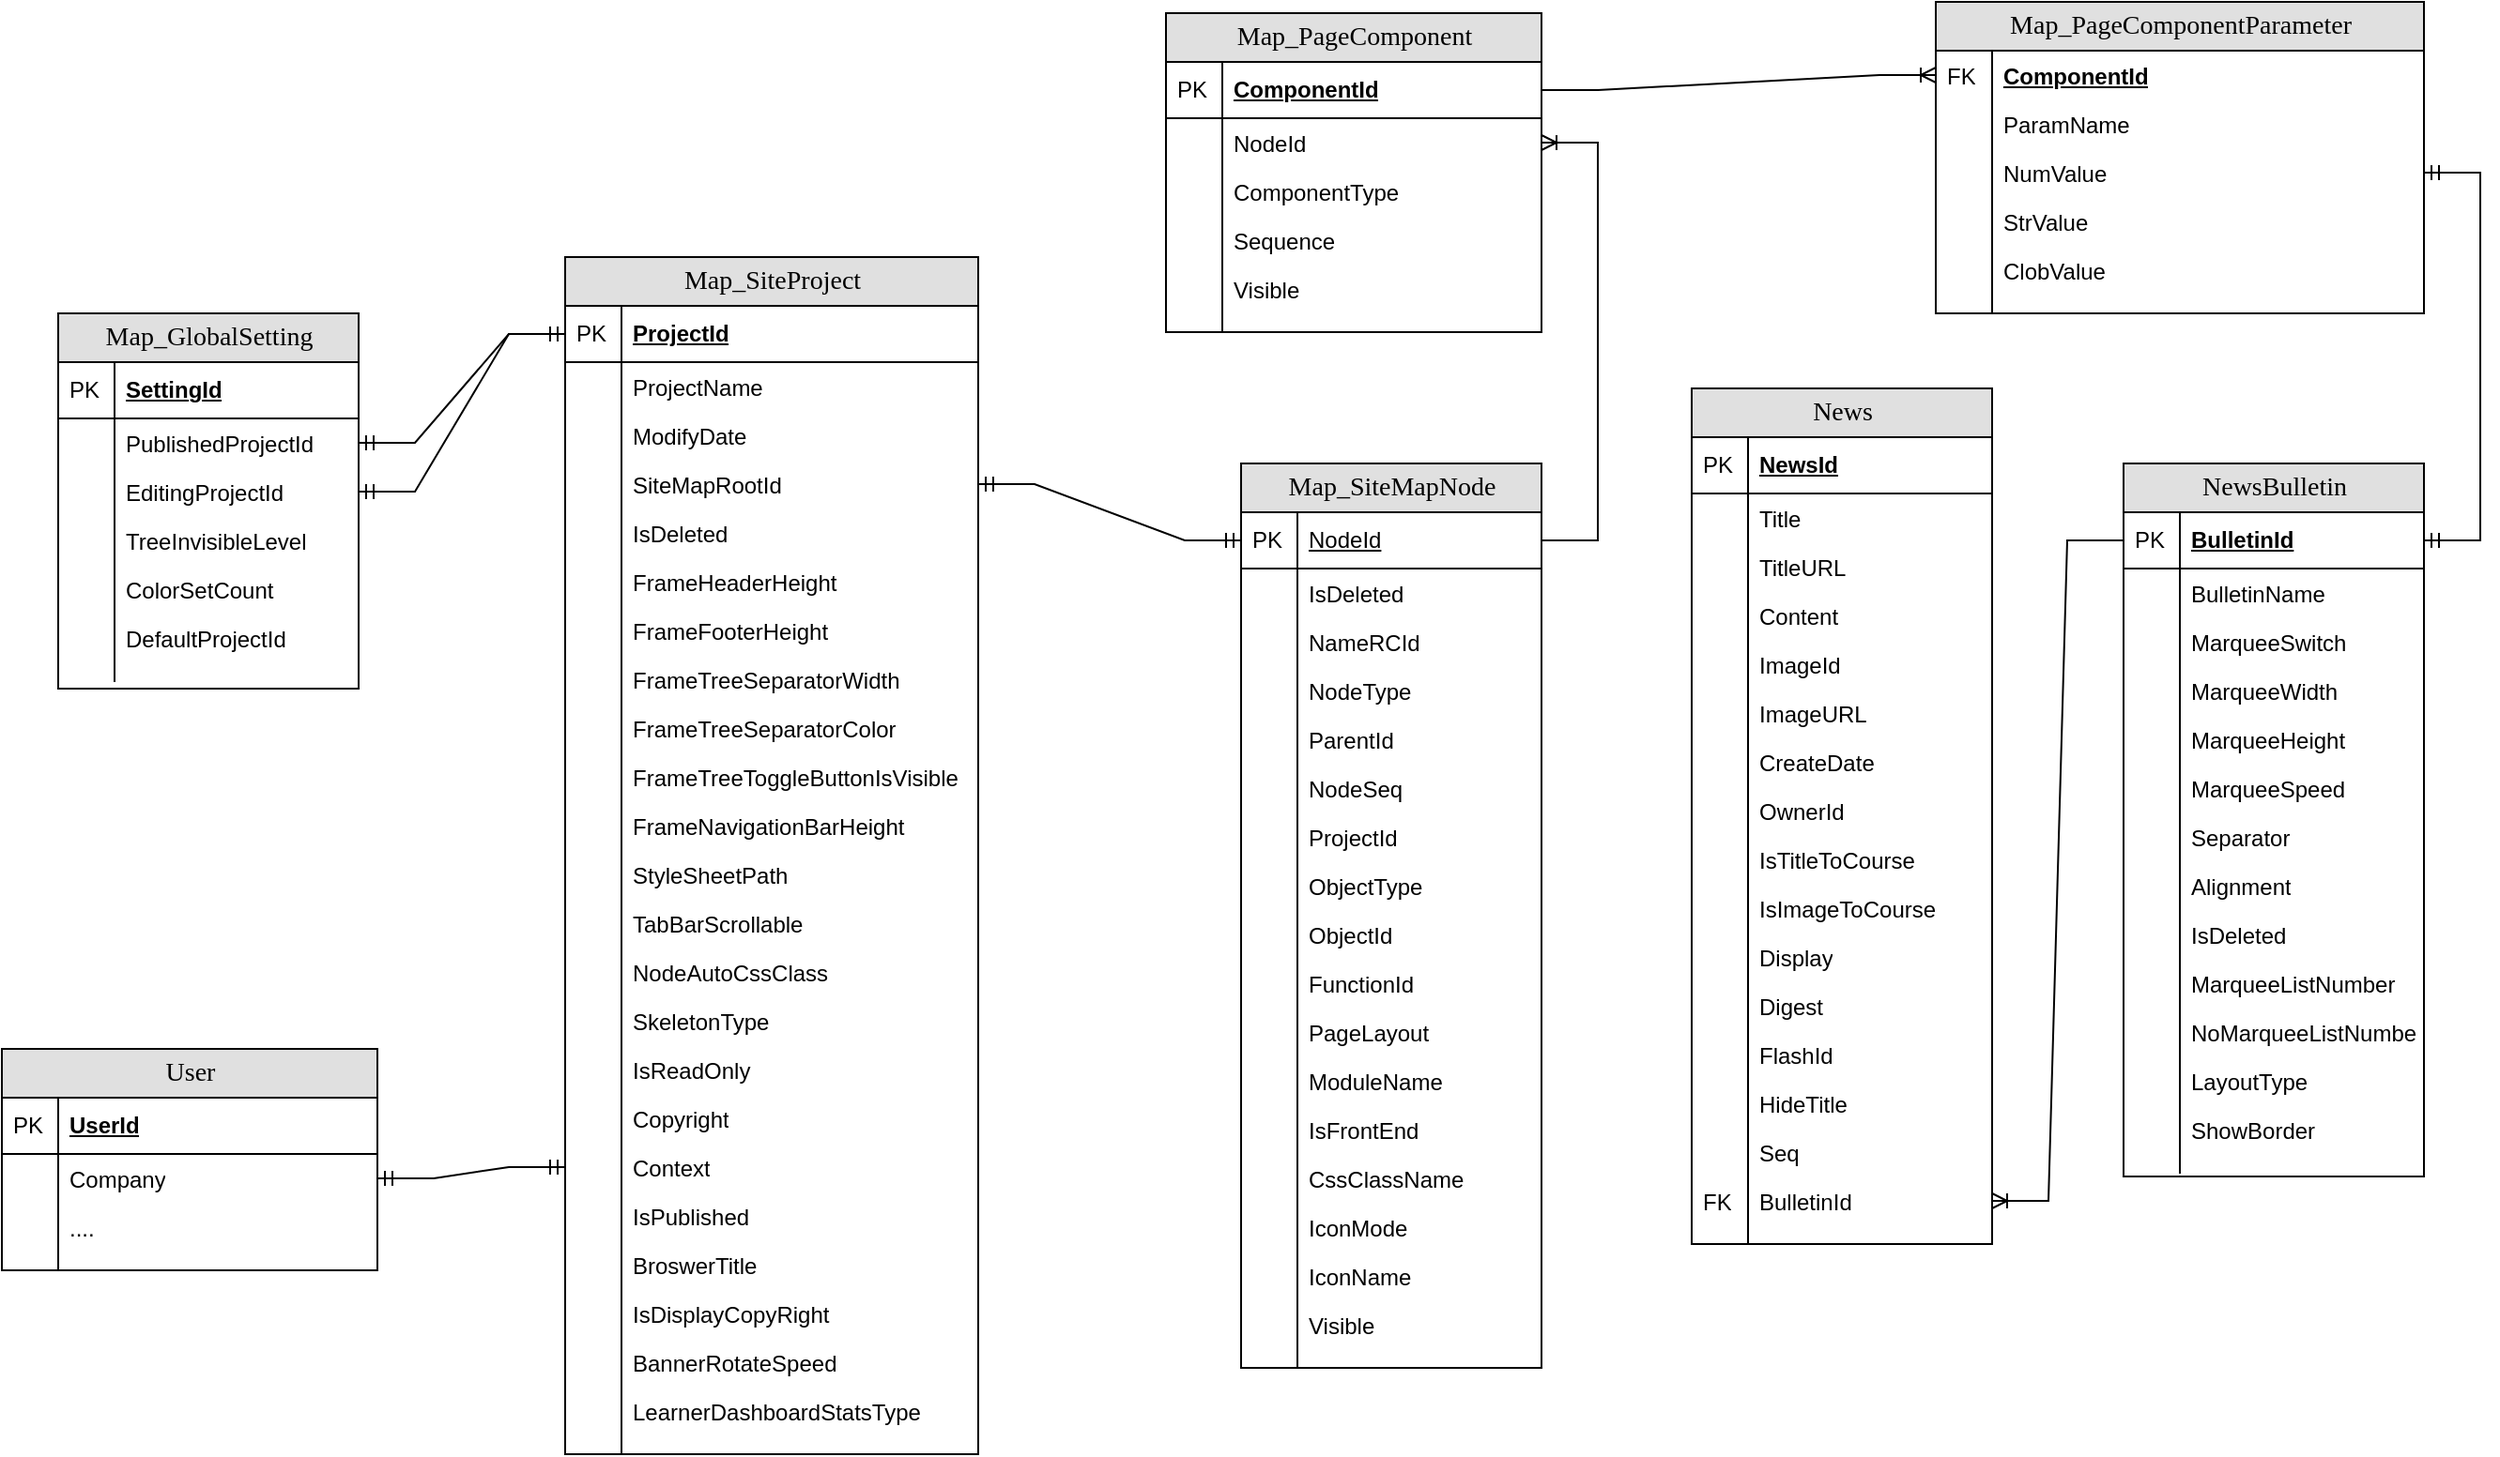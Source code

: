 <mxfile version="24.1.0" type="github">
  <diagram name="Page-1" id="e56a1550-8fbb-45ad-956c-1786394a9013">
    <mxGraphModel dx="2534" dy="1588" grid="1" gridSize="10" guides="1" tooltips="1" connect="1" arrows="1" fold="1" page="1" pageScale="1" pageWidth="1100" pageHeight="850" background="none" math="0" shadow="0">
      <root>
        <mxCell id="0" />
        <mxCell id="1" parent="0" />
        <mxCell id="2e49270ec7c68f3f-8" value="News" style="swimlane;html=1;fontStyle=0;childLayout=stackLayout;horizontal=1;startSize=26;fillColor=#e0e0e0;horizontalStack=0;resizeParent=1;resizeLast=0;collapsible=1;marginBottom=0;swimlaneFillColor=#ffffff;align=center;rounded=0;shadow=0;comic=0;labelBackgroundColor=none;strokeWidth=1;fontFamily=Verdana;fontSize=14;swimlaneLine=1;" parent="1" vertex="1">
          <mxGeometry x="690" y="-340" width="160" height="456" as="geometry" />
        </mxCell>
        <mxCell id="2e49270ec7c68f3f-9" value="NewsId" style="shape=partialRectangle;top=0;left=0;right=0;bottom=1;html=1;align=left;verticalAlign=middle;fillColor=none;spacingLeft=34;spacingRight=4;whiteSpace=wrap;overflow=hidden;rotatable=0;points=[[0,0.5],[1,0.5]];portConstraint=eastwest;dropTarget=0;fontStyle=5;" parent="2e49270ec7c68f3f-8" vertex="1">
          <mxGeometry y="26" width="160" height="30" as="geometry" />
        </mxCell>
        <mxCell id="2e49270ec7c68f3f-10" value="PK" style="shape=partialRectangle;top=0;left=0;bottom=0;html=1;fillColor=none;align=left;verticalAlign=middle;spacingLeft=4;spacingRight=4;whiteSpace=wrap;overflow=hidden;rotatable=0;points=[];portConstraint=eastwest;part=1;" parent="2e49270ec7c68f3f-9" vertex="1" connectable="0">
          <mxGeometry width="30" height="30" as="geometry" />
        </mxCell>
        <mxCell id="2e49270ec7c68f3f-11" value="Title" style="shape=partialRectangle;top=0;left=0;right=0;bottom=0;html=1;align=left;verticalAlign=top;fillColor=none;spacingLeft=34;spacingRight=4;whiteSpace=wrap;overflow=hidden;rotatable=0;points=[[0,0.5],[1,0.5]];portConstraint=eastwest;dropTarget=0;" parent="2e49270ec7c68f3f-8" vertex="1">
          <mxGeometry y="56" width="160" height="26" as="geometry" />
        </mxCell>
        <mxCell id="2e49270ec7c68f3f-12" value="" style="shape=partialRectangle;top=0;left=0;bottom=0;html=1;fillColor=none;align=left;verticalAlign=top;spacingLeft=4;spacingRight=4;whiteSpace=wrap;overflow=hidden;rotatable=0;points=[];portConstraint=eastwest;part=1;" parent="2e49270ec7c68f3f-11" vertex="1" connectable="0">
          <mxGeometry width="30" height="26" as="geometry" />
        </mxCell>
        <mxCell id="YL8OkJ3_M7ocMRgE3vjC-1" value="TitleURL" style="shape=partialRectangle;top=0;left=0;right=0;bottom=0;html=1;align=left;verticalAlign=top;fillColor=none;spacingLeft=34;spacingRight=4;whiteSpace=wrap;overflow=hidden;rotatable=0;points=[[0,0.5],[1,0.5]];portConstraint=eastwest;dropTarget=0;" vertex="1" parent="2e49270ec7c68f3f-8">
          <mxGeometry y="82" width="160" height="26" as="geometry" />
        </mxCell>
        <mxCell id="YL8OkJ3_M7ocMRgE3vjC-2" value="" style="shape=partialRectangle;top=0;left=0;bottom=0;html=1;fillColor=none;align=left;verticalAlign=top;spacingLeft=4;spacingRight=4;whiteSpace=wrap;overflow=hidden;rotatable=0;points=[];portConstraint=eastwest;part=1;" vertex="1" connectable="0" parent="YL8OkJ3_M7ocMRgE3vjC-1">
          <mxGeometry width="30" height="26" as="geometry" />
        </mxCell>
        <mxCell id="YL8OkJ3_M7ocMRgE3vjC-9" value="Content" style="shape=partialRectangle;top=0;left=0;right=0;bottom=0;html=1;align=left;verticalAlign=top;fillColor=none;spacingLeft=34;spacingRight=4;whiteSpace=wrap;overflow=hidden;rotatable=0;points=[[0,0.5],[1,0.5]];portConstraint=eastwest;dropTarget=0;" vertex="1" parent="2e49270ec7c68f3f-8">
          <mxGeometry y="108" width="160" height="26" as="geometry" />
        </mxCell>
        <mxCell id="YL8OkJ3_M7ocMRgE3vjC-10" value="" style="shape=partialRectangle;top=0;left=0;bottom=0;html=1;fillColor=none;align=left;verticalAlign=top;spacingLeft=4;spacingRight=4;whiteSpace=wrap;overflow=hidden;rotatable=0;points=[];portConstraint=eastwest;part=1;" vertex="1" connectable="0" parent="YL8OkJ3_M7ocMRgE3vjC-9">
          <mxGeometry width="30" height="26" as="geometry" />
        </mxCell>
        <mxCell id="YL8OkJ3_M7ocMRgE3vjC-11" value="ImageId" style="shape=partialRectangle;top=0;left=0;right=0;bottom=0;html=1;align=left;verticalAlign=top;fillColor=none;spacingLeft=34;spacingRight=4;whiteSpace=wrap;overflow=hidden;rotatable=0;points=[[0,0.5],[1,0.5]];portConstraint=eastwest;dropTarget=0;" vertex="1" parent="2e49270ec7c68f3f-8">
          <mxGeometry y="134" width="160" height="26" as="geometry" />
        </mxCell>
        <mxCell id="YL8OkJ3_M7ocMRgE3vjC-12" value="" style="shape=partialRectangle;top=0;left=0;bottom=0;html=1;fillColor=none;align=left;verticalAlign=top;spacingLeft=4;spacingRight=4;whiteSpace=wrap;overflow=hidden;rotatable=0;points=[];portConstraint=eastwest;part=1;" vertex="1" connectable="0" parent="YL8OkJ3_M7ocMRgE3vjC-11">
          <mxGeometry width="30" height="26" as="geometry" />
        </mxCell>
        <mxCell id="YL8OkJ3_M7ocMRgE3vjC-17" value="ImageURL" style="shape=partialRectangle;top=0;left=0;right=0;bottom=0;html=1;align=left;verticalAlign=top;fillColor=none;spacingLeft=34;spacingRight=4;whiteSpace=wrap;overflow=hidden;rotatable=0;points=[[0,0.5],[1,0.5]];portConstraint=eastwest;dropTarget=0;" vertex="1" parent="2e49270ec7c68f3f-8">
          <mxGeometry y="160" width="160" height="26" as="geometry" />
        </mxCell>
        <mxCell id="YL8OkJ3_M7ocMRgE3vjC-18" value="" style="shape=partialRectangle;top=0;left=0;bottom=0;html=1;fillColor=none;align=left;verticalAlign=top;spacingLeft=4;spacingRight=4;whiteSpace=wrap;overflow=hidden;rotatable=0;points=[];portConstraint=eastwest;part=1;" vertex="1" connectable="0" parent="YL8OkJ3_M7ocMRgE3vjC-17">
          <mxGeometry width="30" height="26" as="geometry" />
        </mxCell>
        <mxCell id="YL8OkJ3_M7ocMRgE3vjC-19" value="CreateDate" style="shape=partialRectangle;top=0;left=0;right=0;bottom=0;html=1;align=left;verticalAlign=top;fillColor=none;spacingLeft=34;spacingRight=4;whiteSpace=wrap;overflow=hidden;rotatable=0;points=[[0,0.5],[1,0.5]];portConstraint=eastwest;dropTarget=0;" vertex="1" parent="2e49270ec7c68f3f-8">
          <mxGeometry y="186" width="160" height="26" as="geometry" />
        </mxCell>
        <mxCell id="YL8OkJ3_M7ocMRgE3vjC-20" value="" style="shape=partialRectangle;top=0;left=0;bottom=0;html=1;fillColor=none;align=left;verticalAlign=top;spacingLeft=4;spacingRight=4;whiteSpace=wrap;overflow=hidden;rotatable=0;points=[];portConstraint=eastwest;part=1;" vertex="1" connectable="0" parent="YL8OkJ3_M7ocMRgE3vjC-19">
          <mxGeometry width="30" height="26" as="geometry" />
        </mxCell>
        <mxCell id="YL8OkJ3_M7ocMRgE3vjC-15" value="OwnerId" style="shape=partialRectangle;top=0;left=0;right=0;bottom=0;html=1;align=left;verticalAlign=top;fillColor=none;spacingLeft=34;spacingRight=4;whiteSpace=wrap;overflow=hidden;rotatable=0;points=[[0,0.5],[1,0.5]];portConstraint=eastwest;dropTarget=0;" vertex="1" parent="2e49270ec7c68f3f-8">
          <mxGeometry y="212" width="160" height="26" as="geometry" />
        </mxCell>
        <mxCell id="YL8OkJ3_M7ocMRgE3vjC-16" value="" style="shape=partialRectangle;top=0;left=0;bottom=0;html=1;fillColor=none;align=left;verticalAlign=top;spacingLeft=4;spacingRight=4;whiteSpace=wrap;overflow=hidden;rotatable=0;points=[];portConstraint=eastwest;part=1;" vertex="1" connectable="0" parent="YL8OkJ3_M7ocMRgE3vjC-15">
          <mxGeometry width="30" height="26" as="geometry" />
        </mxCell>
        <mxCell id="YL8OkJ3_M7ocMRgE3vjC-13" value="IsTitleToCourse" style="shape=partialRectangle;top=0;left=0;right=0;bottom=0;html=1;align=left;verticalAlign=top;fillColor=none;spacingLeft=34;spacingRight=4;whiteSpace=wrap;overflow=hidden;rotatable=0;points=[[0,0.5],[1,0.5]];portConstraint=eastwest;dropTarget=0;" vertex="1" parent="2e49270ec7c68f3f-8">
          <mxGeometry y="238" width="160" height="26" as="geometry" />
        </mxCell>
        <mxCell id="YL8OkJ3_M7ocMRgE3vjC-14" value="" style="shape=partialRectangle;top=0;left=0;bottom=0;html=1;fillColor=none;align=left;verticalAlign=top;spacingLeft=4;spacingRight=4;whiteSpace=wrap;overflow=hidden;rotatable=0;points=[];portConstraint=eastwest;part=1;" vertex="1" connectable="0" parent="YL8OkJ3_M7ocMRgE3vjC-13">
          <mxGeometry width="30" height="26" as="geometry" />
        </mxCell>
        <mxCell id="YL8OkJ3_M7ocMRgE3vjC-5" value="IsImageToCourse" style="shape=partialRectangle;top=0;left=0;right=0;bottom=0;html=1;align=left;verticalAlign=top;fillColor=none;spacingLeft=34;spacingRight=4;whiteSpace=wrap;overflow=hidden;rotatable=0;points=[[0,0.5],[1,0.5]];portConstraint=eastwest;dropTarget=0;" vertex="1" parent="2e49270ec7c68f3f-8">
          <mxGeometry y="264" width="160" height="26" as="geometry" />
        </mxCell>
        <mxCell id="YL8OkJ3_M7ocMRgE3vjC-6" value="" style="shape=partialRectangle;top=0;left=0;bottom=0;html=1;fillColor=none;align=left;verticalAlign=top;spacingLeft=4;spacingRight=4;whiteSpace=wrap;overflow=hidden;rotatable=0;points=[];portConstraint=eastwest;part=1;" vertex="1" connectable="0" parent="YL8OkJ3_M7ocMRgE3vjC-5">
          <mxGeometry width="30" height="26" as="geometry" />
        </mxCell>
        <mxCell id="YL8OkJ3_M7ocMRgE3vjC-7" value="Display" style="shape=partialRectangle;top=0;left=0;right=0;bottom=0;html=1;align=left;verticalAlign=top;fillColor=none;spacingLeft=34;spacingRight=4;whiteSpace=wrap;overflow=hidden;rotatable=0;points=[[0,0.5],[1,0.5]];portConstraint=eastwest;dropTarget=0;" vertex="1" parent="2e49270ec7c68f3f-8">
          <mxGeometry y="290" width="160" height="26" as="geometry" />
        </mxCell>
        <mxCell id="YL8OkJ3_M7ocMRgE3vjC-8" value="" style="shape=partialRectangle;top=0;left=0;bottom=0;html=1;fillColor=none;align=left;verticalAlign=top;spacingLeft=4;spacingRight=4;whiteSpace=wrap;overflow=hidden;rotatable=0;points=[];portConstraint=eastwest;part=1;" vertex="1" connectable="0" parent="YL8OkJ3_M7ocMRgE3vjC-7">
          <mxGeometry width="30" height="26" as="geometry" />
        </mxCell>
        <mxCell id="YL8OkJ3_M7ocMRgE3vjC-3" value="Digest" style="shape=partialRectangle;top=0;left=0;right=0;bottom=0;html=1;align=left;verticalAlign=top;fillColor=none;spacingLeft=34;spacingRight=4;whiteSpace=wrap;overflow=hidden;rotatable=0;points=[[0,0.5],[1,0.5]];portConstraint=eastwest;dropTarget=0;" vertex="1" parent="2e49270ec7c68f3f-8">
          <mxGeometry y="316" width="160" height="26" as="geometry" />
        </mxCell>
        <mxCell id="YL8OkJ3_M7ocMRgE3vjC-4" value="" style="shape=partialRectangle;top=0;left=0;bottom=0;html=1;fillColor=none;align=left;verticalAlign=top;spacingLeft=4;spacingRight=4;whiteSpace=wrap;overflow=hidden;rotatable=0;points=[];portConstraint=eastwest;part=1;" vertex="1" connectable="0" parent="YL8OkJ3_M7ocMRgE3vjC-3">
          <mxGeometry width="30" height="26" as="geometry" />
        </mxCell>
        <mxCell id="2e49270ec7c68f3f-13" value="FlashId" style="shape=partialRectangle;top=0;left=0;right=0;bottom=0;html=1;align=left;verticalAlign=top;fillColor=none;spacingLeft=34;spacingRight=4;whiteSpace=wrap;overflow=hidden;rotatable=0;points=[[0,0.5],[1,0.5]];portConstraint=eastwest;dropTarget=0;" parent="2e49270ec7c68f3f-8" vertex="1">
          <mxGeometry y="342" width="160" height="26" as="geometry" />
        </mxCell>
        <mxCell id="2e49270ec7c68f3f-14" value="" style="shape=partialRectangle;top=0;left=0;bottom=0;html=1;fillColor=none;align=left;verticalAlign=top;spacingLeft=4;spacingRight=4;whiteSpace=wrap;overflow=hidden;rotatable=0;points=[];portConstraint=eastwest;part=1;" parent="2e49270ec7c68f3f-13" vertex="1" connectable="0">
          <mxGeometry width="30" height="26" as="geometry" />
        </mxCell>
        <mxCell id="2e49270ec7c68f3f-15" value="HideTitle" style="shape=partialRectangle;top=0;left=0;right=0;bottom=0;html=1;align=left;verticalAlign=top;fillColor=none;spacingLeft=34;spacingRight=4;whiteSpace=wrap;overflow=hidden;rotatable=0;points=[[0,0.5],[1,0.5]];portConstraint=eastwest;dropTarget=0;" parent="2e49270ec7c68f3f-8" vertex="1">
          <mxGeometry y="368" width="160" height="26" as="geometry" />
        </mxCell>
        <mxCell id="2e49270ec7c68f3f-16" value="" style="shape=partialRectangle;top=0;left=0;bottom=0;html=1;fillColor=none;align=left;verticalAlign=top;spacingLeft=4;spacingRight=4;whiteSpace=wrap;overflow=hidden;rotatable=0;points=[];portConstraint=eastwest;part=1;" parent="2e49270ec7c68f3f-15" vertex="1" connectable="0">
          <mxGeometry width="30" height="26" as="geometry" />
        </mxCell>
        <mxCell id="YL8OkJ3_M7ocMRgE3vjC-23" value="Seq" style="shape=partialRectangle;top=0;left=0;right=0;bottom=0;html=1;align=left;verticalAlign=top;fillColor=none;spacingLeft=34;spacingRight=4;whiteSpace=wrap;overflow=hidden;rotatable=0;points=[[0,0.5],[1,0.5]];portConstraint=eastwest;dropTarget=0;" vertex="1" parent="2e49270ec7c68f3f-8">
          <mxGeometry y="394" width="160" height="26" as="geometry" />
        </mxCell>
        <mxCell id="YL8OkJ3_M7ocMRgE3vjC-24" value="" style="shape=partialRectangle;top=0;left=0;bottom=0;html=1;fillColor=none;align=left;verticalAlign=top;spacingLeft=4;spacingRight=4;whiteSpace=wrap;overflow=hidden;rotatable=0;points=[];portConstraint=eastwest;part=1;" vertex="1" connectable="0" parent="YL8OkJ3_M7ocMRgE3vjC-23">
          <mxGeometry width="30" height="26" as="geometry" />
        </mxCell>
        <mxCell id="YL8OkJ3_M7ocMRgE3vjC-21" value="BulletinId" style="shape=partialRectangle;top=0;left=0;right=0;bottom=0;html=1;align=left;verticalAlign=top;fillColor=none;spacingLeft=34;spacingRight=4;whiteSpace=wrap;overflow=hidden;rotatable=0;points=[[0,0.5],[1,0.5]];portConstraint=eastwest;dropTarget=0;" vertex="1" parent="2e49270ec7c68f3f-8">
          <mxGeometry y="420" width="160" height="26" as="geometry" />
        </mxCell>
        <mxCell id="YL8OkJ3_M7ocMRgE3vjC-22" value="FK" style="shape=partialRectangle;top=0;left=0;bottom=0;html=1;fillColor=none;align=left;verticalAlign=top;spacingLeft=4;spacingRight=4;whiteSpace=wrap;overflow=hidden;rotatable=0;points=[];portConstraint=eastwest;part=1;" vertex="1" connectable="0" parent="YL8OkJ3_M7ocMRgE3vjC-21">
          <mxGeometry width="30" height="26" as="geometry" />
        </mxCell>
        <mxCell id="2e49270ec7c68f3f-17" value="" style="shape=partialRectangle;top=0;left=0;right=0;bottom=0;html=1;align=left;verticalAlign=top;fillColor=none;spacingLeft=34;spacingRight=4;whiteSpace=wrap;overflow=hidden;rotatable=0;points=[[0,0.5],[1,0.5]];portConstraint=eastwest;dropTarget=0;" parent="2e49270ec7c68f3f-8" vertex="1">
          <mxGeometry y="446" width="160" height="10" as="geometry" />
        </mxCell>
        <mxCell id="2e49270ec7c68f3f-18" value="" style="shape=partialRectangle;top=0;left=0;bottom=0;html=1;fillColor=none;align=left;verticalAlign=top;spacingLeft=4;spacingRight=4;whiteSpace=wrap;overflow=hidden;rotatable=0;points=[];portConstraint=eastwest;part=1;" parent="2e49270ec7c68f3f-17" vertex="1" connectable="0">
          <mxGeometry width="30" height="10" as="geometry" />
        </mxCell>
        <mxCell id="YL8OkJ3_M7ocMRgE3vjC-25" value="NewsBulletin" style="swimlane;html=1;fontStyle=0;childLayout=stackLayout;horizontal=1;startSize=26;fillColor=#e0e0e0;horizontalStack=0;resizeParent=1;resizeLast=0;collapsible=1;marginBottom=0;swimlaneFillColor=#ffffff;align=center;rounded=0;shadow=0;comic=0;labelBackgroundColor=none;strokeWidth=1;fontFamily=Verdana;fontSize=14;swimlaneLine=1;" vertex="1" parent="1">
          <mxGeometry x="920" y="-300" width="160" height="380" as="geometry" />
        </mxCell>
        <mxCell id="YL8OkJ3_M7ocMRgE3vjC-26" value="BulletinId" style="shape=partialRectangle;top=0;left=0;right=0;bottom=1;html=1;align=left;verticalAlign=middle;fillColor=none;spacingLeft=34;spacingRight=4;whiteSpace=wrap;overflow=hidden;rotatable=0;points=[[0,0.5],[1,0.5]];portConstraint=eastwest;dropTarget=0;fontStyle=5;" vertex="1" parent="YL8OkJ3_M7ocMRgE3vjC-25">
          <mxGeometry y="26" width="160" height="30" as="geometry" />
        </mxCell>
        <mxCell id="YL8OkJ3_M7ocMRgE3vjC-27" value="PK" style="shape=partialRectangle;top=0;left=0;bottom=0;html=1;fillColor=none;align=left;verticalAlign=middle;spacingLeft=4;spacingRight=4;whiteSpace=wrap;overflow=hidden;rotatable=0;points=[];portConstraint=eastwest;part=1;" vertex="1" connectable="0" parent="YL8OkJ3_M7ocMRgE3vjC-26">
          <mxGeometry width="30" height="30" as="geometry" />
        </mxCell>
        <mxCell id="YL8OkJ3_M7ocMRgE3vjC-28" value="BulletinName" style="shape=partialRectangle;top=0;left=0;right=0;bottom=0;html=1;align=left;verticalAlign=top;fillColor=none;spacingLeft=34;spacingRight=4;whiteSpace=wrap;overflow=hidden;rotatable=0;points=[[0,0.5],[1,0.5]];portConstraint=eastwest;dropTarget=0;" vertex="1" parent="YL8OkJ3_M7ocMRgE3vjC-25">
          <mxGeometry y="56" width="160" height="26" as="geometry" />
        </mxCell>
        <mxCell id="YL8OkJ3_M7ocMRgE3vjC-29" value="" style="shape=partialRectangle;top=0;left=0;bottom=0;html=1;fillColor=none;align=left;verticalAlign=top;spacingLeft=4;spacingRight=4;whiteSpace=wrap;overflow=hidden;rotatable=0;points=[];portConstraint=eastwest;part=1;" vertex="1" connectable="0" parent="YL8OkJ3_M7ocMRgE3vjC-28">
          <mxGeometry width="30" height="26" as="geometry" />
        </mxCell>
        <mxCell id="YL8OkJ3_M7ocMRgE3vjC-30" value="MarqueeSwitch" style="shape=partialRectangle;top=0;left=0;right=0;bottom=0;html=1;align=left;verticalAlign=top;fillColor=none;spacingLeft=34;spacingRight=4;whiteSpace=wrap;overflow=hidden;rotatable=0;points=[[0,0.5],[1,0.5]];portConstraint=eastwest;dropTarget=0;" vertex="1" parent="YL8OkJ3_M7ocMRgE3vjC-25">
          <mxGeometry y="82" width="160" height="26" as="geometry" />
        </mxCell>
        <mxCell id="YL8OkJ3_M7ocMRgE3vjC-31" value="" style="shape=partialRectangle;top=0;left=0;bottom=0;html=1;fillColor=none;align=left;verticalAlign=top;spacingLeft=4;spacingRight=4;whiteSpace=wrap;overflow=hidden;rotatable=0;points=[];portConstraint=eastwest;part=1;" vertex="1" connectable="0" parent="YL8OkJ3_M7ocMRgE3vjC-30">
          <mxGeometry width="30" height="26" as="geometry" />
        </mxCell>
        <mxCell id="YL8OkJ3_M7ocMRgE3vjC-32" value="MarqueeWidth" style="shape=partialRectangle;top=0;left=0;right=0;bottom=0;html=1;align=left;verticalAlign=top;fillColor=none;spacingLeft=34;spacingRight=4;whiteSpace=wrap;overflow=hidden;rotatable=0;points=[[0,0.5],[1,0.5]];portConstraint=eastwest;dropTarget=0;" vertex="1" parent="YL8OkJ3_M7ocMRgE3vjC-25">
          <mxGeometry y="108" width="160" height="26" as="geometry" />
        </mxCell>
        <mxCell id="YL8OkJ3_M7ocMRgE3vjC-33" value="" style="shape=partialRectangle;top=0;left=0;bottom=0;html=1;fillColor=none;align=left;verticalAlign=top;spacingLeft=4;spacingRight=4;whiteSpace=wrap;overflow=hidden;rotatable=0;points=[];portConstraint=eastwest;part=1;" vertex="1" connectable="0" parent="YL8OkJ3_M7ocMRgE3vjC-32">
          <mxGeometry width="30" height="26" as="geometry" />
        </mxCell>
        <mxCell id="YL8OkJ3_M7ocMRgE3vjC-34" value="MarqueeHeight" style="shape=partialRectangle;top=0;left=0;right=0;bottom=0;html=1;align=left;verticalAlign=top;fillColor=none;spacingLeft=34;spacingRight=4;whiteSpace=wrap;overflow=hidden;rotatable=0;points=[[0,0.5],[1,0.5]];portConstraint=eastwest;dropTarget=0;" vertex="1" parent="YL8OkJ3_M7ocMRgE3vjC-25">
          <mxGeometry y="134" width="160" height="26" as="geometry" />
        </mxCell>
        <mxCell id="YL8OkJ3_M7ocMRgE3vjC-35" value="" style="shape=partialRectangle;top=0;left=0;bottom=0;html=1;fillColor=none;align=left;verticalAlign=top;spacingLeft=4;spacingRight=4;whiteSpace=wrap;overflow=hidden;rotatable=0;points=[];portConstraint=eastwest;part=1;" vertex="1" connectable="0" parent="YL8OkJ3_M7ocMRgE3vjC-34">
          <mxGeometry width="30" height="26" as="geometry" />
        </mxCell>
        <mxCell id="YL8OkJ3_M7ocMRgE3vjC-36" value="MarqueeSpeed" style="shape=partialRectangle;top=0;left=0;right=0;bottom=0;html=1;align=left;verticalAlign=top;fillColor=none;spacingLeft=34;spacingRight=4;whiteSpace=wrap;overflow=hidden;rotatable=0;points=[[0,0.5],[1,0.5]];portConstraint=eastwest;dropTarget=0;" vertex="1" parent="YL8OkJ3_M7ocMRgE3vjC-25">
          <mxGeometry y="160" width="160" height="26" as="geometry" />
        </mxCell>
        <mxCell id="YL8OkJ3_M7ocMRgE3vjC-37" value="" style="shape=partialRectangle;top=0;left=0;bottom=0;html=1;fillColor=none;align=left;verticalAlign=top;spacingLeft=4;spacingRight=4;whiteSpace=wrap;overflow=hidden;rotatable=0;points=[];portConstraint=eastwest;part=1;" vertex="1" connectable="0" parent="YL8OkJ3_M7ocMRgE3vjC-36">
          <mxGeometry width="30" height="26" as="geometry" />
        </mxCell>
        <mxCell id="YL8OkJ3_M7ocMRgE3vjC-38" value="Separator" style="shape=partialRectangle;top=0;left=0;right=0;bottom=0;html=1;align=left;verticalAlign=top;fillColor=none;spacingLeft=34;spacingRight=4;whiteSpace=wrap;overflow=hidden;rotatable=0;points=[[0,0.5],[1,0.5]];portConstraint=eastwest;dropTarget=0;" vertex="1" parent="YL8OkJ3_M7ocMRgE3vjC-25">
          <mxGeometry y="186" width="160" height="26" as="geometry" />
        </mxCell>
        <mxCell id="YL8OkJ3_M7ocMRgE3vjC-39" value="" style="shape=partialRectangle;top=0;left=0;bottom=0;html=1;fillColor=none;align=left;verticalAlign=top;spacingLeft=4;spacingRight=4;whiteSpace=wrap;overflow=hidden;rotatable=0;points=[];portConstraint=eastwest;part=1;" vertex="1" connectable="0" parent="YL8OkJ3_M7ocMRgE3vjC-38">
          <mxGeometry width="30" height="26" as="geometry" />
        </mxCell>
        <mxCell id="YL8OkJ3_M7ocMRgE3vjC-40" value="Alignment" style="shape=partialRectangle;top=0;left=0;right=0;bottom=0;html=1;align=left;verticalAlign=top;fillColor=none;spacingLeft=34;spacingRight=4;whiteSpace=wrap;overflow=hidden;rotatable=0;points=[[0,0.5],[1,0.5]];portConstraint=eastwest;dropTarget=0;" vertex="1" parent="YL8OkJ3_M7ocMRgE3vjC-25">
          <mxGeometry y="212" width="160" height="26" as="geometry" />
        </mxCell>
        <mxCell id="YL8OkJ3_M7ocMRgE3vjC-41" value="" style="shape=partialRectangle;top=0;left=0;bottom=0;html=1;fillColor=none;align=left;verticalAlign=top;spacingLeft=4;spacingRight=4;whiteSpace=wrap;overflow=hidden;rotatable=0;points=[];portConstraint=eastwest;part=1;" vertex="1" connectable="0" parent="YL8OkJ3_M7ocMRgE3vjC-40">
          <mxGeometry width="30" height="26" as="geometry" />
        </mxCell>
        <mxCell id="YL8OkJ3_M7ocMRgE3vjC-42" value="IsDeleted" style="shape=partialRectangle;top=0;left=0;right=0;bottom=0;html=1;align=left;verticalAlign=top;fillColor=none;spacingLeft=34;spacingRight=4;whiteSpace=wrap;overflow=hidden;rotatable=0;points=[[0,0.5],[1,0.5]];portConstraint=eastwest;dropTarget=0;" vertex="1" parent="YL8OkJ3_M7ocMRgE3vjC-25">
          <mxGeometry y="238" width="160" height="26" as="geometry" />
        </mxCell>
        <mxCell id="YL8OkJ3_M7ocMRgE3vjC-43" value="" style="shape=partialRectangle;top=0;left=0;bottom=0;html=1;fillColor=none;align=left;verticalAlign=top;spacingLeft=4;spacingRight=4;whiteSpace=wrap;overflow=hidden;rotatable=0;points=[];portConstraint=eastwest;part=1;" vertex="1" connectable="0" parent="YL8OkJ3_M7ocMRgE3vjC-42">
          <mxGeometry width="30" height="26" as="geometry" />
        </mxCell>
        <mxCell id="YL8OkJ3_M7ocMRgE3vjC-44" value="MarqueeListNumber" style="shape=partialRectangle;top=0;left=0;right=0;bottom=0;html=1;align=left;verticalAlign=top;fillColor=none;spacingLeft=34;spacingRight=4;whiteSpace=wrap;overflow=hidden;rotatable=0;points=[[0,0.5],[1,0.5]];portConstraint=eastwest;dropTarget=0;" vertex="1" parent="YL8OkJ3_M7ocMRgE3vjC-25">
          <mxGeometry y="264" width="160" height="26" as="geometry" />
        </mxCell>
        <mxCell id="YL8OkJ3_M7ocMRgE3vjC-45" value="" style="shape=partialRectangle;top=0;left=0;bottom=0;html=1;fillColor=none;align=left;verticalAlign=top;spacingLeft=4;spacingRight=4;whiteSpace=wrap;overflow=hidden;rotatable=0;points=[];portConstraint=eastwest;part=1;" vertex="1" connectable="0" parent="YL8OkJ3_M7ocMRgE3vjC-44">
          <mxGeometry width="30" height="26" as="geometry" />
        </mxCell>
        <mxCell id="YL8OkJ3_M7ocMRgE3vjC-46" value="NoMarqueeListNumber" style="shape=partialRectangle;top=0;left=0;right=0;bottom=0;html=1;align=left;verticalAlign=top;fillColor=none;spacingLeft=34;spacingRight=4;whiteSpace=wrap;overflow=hidden;rotatable=0;points=[[0,0.5],[1,0.5]];portConstraint=eastwest;dropTarget=0;" vertex="1" parent="YL8OkJ3_M7ocMRgE3vjC-25">
          <mxGeometry y="290" width="160" height="26" as="geometry" />
        </mxCell>
        <mxCell id="YL8OkJ3_M7ocMRgE3vjC-47" value="" style="shape=partialRectangle;top=0;left=0;bottom=0;html=1;fillColor=none;align=left;verticalAlign=top;spacingLeft=4;spacingRight=4;whiteSpace=wrap;overflow=hidden;rotatable=0;points=[];portConstraint=eastwest;part=1;" vertex="1" connectable="0" parent="YL8OkJ3_M7ocMRgE3vjC-46">
          <mxGeometry width="30" height="26" as="geometry" />
        </mxCell>
        <mxCell id="YL8OkJ3_M7ocMRgE3vjC-48" value="LayoutType" style="shape=partialRectangle;top=0;left=0;right=0;bottom=0;html=1;align=left;verticalAlign=top;fillColor=none;spacingLeft=34;spacingRight=4;whiteSpace=wrap;overflow=hidden;rotatable=0;points=[[0,0.5],[1,0.5]];portConstraint=eastwest;dropTarget=0;" vertex="1" parent="YL8OkJ3_M7ocMRgE3vjC-25">
          <mxGeometry y="316" width="160" height="26" as="geometry" />
        </mxCell>
        <mxCell id="YL8OkJ3_M7ocMRgE3vjC-49" value="" style="shape=partialRectangle;top=0;left=0;bottom=0;html=1;fillColor=none;align=left;verticalAlign=top;spacingLeft=4;spacingRight=4;whiteSpace=wrap;overflow=hidden;rotatable=0;points=[];portConstraint=eastwest;part=1;" vertex="1" connectable="0" parent="YL8OkJ3_M7ocMRgE3vjC-48">
          <mxGeometry width="30" height="26" as="geometry" />
        </mxCell>
        <mxCell id="YL8OkJ3_M7ocMRgE3vjC-50" value="ShowBorder" style="shape=partialRectangle;top=0;left=0;right=0;bottom=0;html=1;align=left;verticalAlign=top;fillColor=none;spacingLeft=34;spacingRight=4;whiteSpace=wrap;overflow=hidden;rotatable=0;points=[[0,0.5],[1,0.5]];portConstraint=eastwest;dropTarget=0;" vertex="1" parent="YL8OkJ3_M7ocMRgE3vjC-25">
          <mxGeometry y="342" width="160" height="26" as="geometry" />
        </mxCell>
        <mxCell id="YL8OkJ3_M7ocMRgE3vjC-51" value="" style="shape=partialRectangle;top=0;left=0;bottom=0;html=1;fillColor=none;align=left;verticalAlign=top;spacingLeft=4;spacingRight=4;whiteSpace=wrap;overflow=hidden;rotatable=0;points=[];portConstraint=eastwest;part=1;" vertex="1" connectable="0" parent="YL8OkJ3_M7ocMRgE3vjC-50">
          <mxGeometry width="30" height="26" as="geometry" />
        </mxCell>
        <mxCell id="YL8OkJ3_M7ocMRgE3vjC-58" value="" style="shape=partialRectangle;top=0;left=0;right=0;bottom=0;html=1;align=left;verticalAlign=top;fillColor=none;spacingLeft=34;spacingRight=4;whiteSpace=wrap;overflow=hidden;rotatable=0;points=[[0,0.5],[1,0.5]];portConstraint=eastwest;dropTarget=0;" vertex="1" parent="YL8OkJ3_M7ocMRgE3vjC-25">
          <mxGeometry y="368" width="160" height="10" as="geometry" />
        </mxCell>
        <mxCell id="YL8OkJ3_M7ocMRgE3vjC-59" value="" style="shape=partialRectangle;top=0;left=0;bottom=0;html=1;fillColor=none;align=left;verticalAlign=top;spacingLeft=4;spacingRight=4;whiteSpace=wrap;overflow=hidden;rotatable=0;points=[];portConstraint=eastwest;part=1;" vertex="1" connectable="0" parent="YL8OkJ3_M7ocMRgE3vjC-58">
          <mxGeometry width="30" height="10" as="geometry" />
        </mxCell>
        <mxCell id="YL8OkJ3_M7ocMRgE3vjC-60" value="" style="edgeStyle=entityRelationEdgeStyle;fontSize=12;html=1;endArrow=ERoneToMany;rounded=0;entryX=1;entryY=0.5;entryDx=0;entryDy=0;exitX=0;exitY=0.5;exitDx=0;exitDy=0;" edge="1" parent="1" source="YL8OkJ3_M7ocMRgE3vjC-26" target="YL8OkJ3_M7ocMRgE3vjC-21">
          <mxGeometry width="100" height="100" relative="1" as="geometry">
            <mxPoint x="630" y="120" as="sourcePoint" />
            <mxPoint x="730" y="20" as="targetPoint" />
          </mxGeometry>
        </mxCell>
        <mxCell id="YL8OkJ3_M7ocMRgE3vjC-61" value="Map_SiteProject" style="swimlane;html=1;fontStyle=0;childLayout=stackLayout;horizontal=1;startSize=26;fillColor=#e0e0e0;horizontalStack=0;resizeParent=1;resizeLast=0;collapsible=1;marginBottom=0;swimlaneFillColor=#ffffff;align=center;rounded=0;shadow=0;comic=0;labelBackgroundColor=none;strokeWidth=1;fontFamily=Verdana;fontSize=14;swimlaneLine=1;" vertex="1" parent="1">
          <mxGeometry x="90" y="-410" width="220" height="638" as="geometry" />
        </mxCell>
        <mxCell id="YL8OkJ3_M7ocMRgE3vjC-62" value="ProjectId" style="shape=partialRectangle;top=0;left=0;right=0;bottom=1;html=1;align=left;verticalAlign=middle;fillColor=none;spacingLeft=34;spacingRight=4;whiteSpace=wrap;overflow=hidden;rotatable=0;points=[[0,0.5],[1,0.5]];portConstraint=eastwest;dropTarget=0;fontStyle=5;" vertex="1" parent="YL8OkJ3_M7ocMRgE3vjC-61">
          <mxGeometry y="26" width="220" height="30" as="geometry" />
        </mxCell>
        <mxCell id="YL8OkJ3_M7ocMRgE3vjC-63" value="PK" style="shape=partialRectangle;top=0;left=0;bottom=0;html=1;fillColor=none;align=left;verticalAlign=middle;spacingLeft=4;spacingRight=4;whiteSpace=wrap;overflow=hidden;rotatable=0;points=[];portConstraint=eastwest;part=1;" vertex="1" connectable="0" parent="YL8OkJ3_M7ocMRgE3vjC-62">
          <mxGeometry width="30" height="30" as="geometry" />
        </mxCell>
        <mxCell id="YL8OkJ3_M7ocMRgE3vjC-64" value="ProjectName" style="shape=partialRectangle;top=0;left=0;right=0;bottom=0;html=1;align=left;verticalAlign=top;fillColor=none;spacingLeft=34;spacingRight=4;whiteSpace=wrap;overflow=hidden;rotatable=0;points=[[0,0.5],[1,0.5]];portConstraint=eastwest;dropTarget=0;" vertex="1" parent="YL8OkJ3_M7ocMRgE3vjC-61">
          <mxGeometry y="56" width="220" height="26" as="geometry" />
        </mxCell>
        <mxCell id="YL8OkJ3_M7ocMRgE3vjC-65" value="" style="shape=partialRectangle;top=0;left=0;bottom=0;html=1;fillColor=none;align=left;verticalAlign=top;spacingLeft=4;spacingRight=4;whiteSpace=wrap;overflow=hidden;rotatable=0;points=[];portConstraint=eastwest;part=1;" vertex="1" connectable="0" parent="YL8OkJ3_M7ocMRgE3vjC-64">
          <mxGeometry width="30" height="26" as="geometry" />
        </mxCell>
        <mxCell id="YL8OkJ3_M7ocMRgE3vjC-66" value="ModifyDate" style="shape=partialRectangle;top=0;left=0;right=0;bottom=0;html=1;align=left;verticalAlign=top;fillColor=none;spacingLeft=34;spacingRight=4;whiteSpace=wrap;overflow=hidden;rotatable=0;points=[[0,0.5],[1,0.5]];portConstraint=eastwest;dropTarget=0;" vertex="1" parent="YL8OkJ3_M7ocMRgE3vjC-61">
          <mxGeometry y="82" width="220" height="26" as="geometry" />
        </mxCell>
        <mxCell id="YL8OkJ3_M7ocMRgE3vjC-67" value="" style="shape=partialRectangle;top=0;left=0;bottom=0;html=1;fillColor=none;align=left;verticalAlign=top;spacingLeft=4;spacingRight=4;whiteSpace=wrap;overflow=hidden;rotatable=0;points=[];portConstraint=eastwest;part=1;" vertex="1" connectable="0" parent="YL8OkJ3_M7ocMRgE3vjC-66">
          <mxGeometry width="30" height="26" as="geometry" />
        </mxCell>
        <mxCell id="YL8OkJ3_M7ocMRgE3vjC-68" value="SiteMapRootId" style="shape=partialRectangle;top=0;left=0;right=0;bottom=0;html=1;align=left;verticalAlign=top;fillColor=none;spacingLeft=34;spacingRight=4;whiteSpace=wrap;overflow=hidden;rotatable=0;points=[[0,0.5],[1,0.5]];portConstraint=eastwest;dropTarget=0;" vertex="1" parent="YL8OkJ3_M7ocMRgE3vjC-61">
          <mxGeometry y="108" width="220" height="26" as="geometry" />
        </mxCell>
        <mxCell id="YL8OkJ3_M7ocMRgE3vjC-69" value="" style="shape=partialRectangle;top=0;left=0;bottom=0;html=1;fillColor=none;align=left;verticalAlign=top;spacingLeft=4;spacingRight=4;whiteSpace=wrap;overflow=hidden;rotatable=0;points=[];portConstraint=eastwest;part=1;" vertex="1" connectable="0" parent="YL8OkJ3_M7ocMRgE3vjC-68">
          <mxGeometry width="30" height="26" as="geometry" />
        </mxCell>
        <mxCell id="YL8OkJ3_M7ocMRgE3vjC-70" value="IsDeleted" style="shape=partialRectangle;top=0;left=0;right=0;bottom=0;html=1;align=left;verticalAlign=top;fillColor=none;spacingLeft=34;spacingRight=4;whiteSpace=wrap;overflow=hidden;rotatable=0;points=[[0,0.5],[1,0.5]];portConstraint=eastwest;dropTarget=0;" vertex="1" parent="YL8OkJ3_M7ocMRgE3vjC-61">
          <mxGeometry y="134" width="220" height="26" as="geometry" />
        </mxCell>
        <mxCell id="YL8OkJ3_M7ocMRgE3vjC-71" value="" style="shape=partialRectangle;top=0;left=0;bottom=0;html=1;fillColor=none;align=left;verticalAlign=top;spacingLeft=4;spacingRight=4;whiteSpace=wrap;overflow=hidden;rotatable=0;points=[];portConstraint=eastwest;part=1;" vertex="1" connectable="0" parent="YL8OkJ3_M7ocMRgE3vjC-70">
          <mxGeometry width="30" height="26" as="geometry" />
        </mxCell>
        <mxCell id="YL8OkJ3_M7ocMRgE3vjC-72" value="FrameHeaderHeight" style="shape=partialRectangle;top=0;left=0;right=0;bottom=0;html=1;align=left;verticalAlign=top;fillColor=none;spacingLeft=34;spacingRight=4;whiteSpace=wrap;overflow=hidden;rotatable=0;points=[[0,0.5],[1,0.5]];portConstraint=eastwest;dropTarget=0;" vertex="1" parent="YL8OkJ3_M7ocMRgE3vjC-61">
          <mxGeometry y="160" width="220" height="26" as="geometry" />
        </mxCell>
        <mxCell id="YL8OkJ3_M7ocMRgE3vjC-73" value="" style="shape=partialRectangle;top=0;left=0;bottom=0;html=1;fillColor=none;align=left;verticalAlign=top;spacingLeft=4;spacingRight=4;whiteSpace=wrap;overflow=hidden;rotatable=0;points=[];portConstraint=eastwest;part=1;" vertex="1" connectable="0" parent="YL8OkJ3_M7ocMRgE3vjC-72">
          <mxGeometry width="30" height="26" as="geometry" />
        </mxCell>
        <mxCell id="YL8OkJ3_M7ocMRgE3vjC-74" value="FrameFooterHeight" style="shape=partialRectangle;top=0;left=0;right=0;bottom=0;html=1;align=left;verticalAlign=top;fillColor=none;spacingLeft=34;spacingRight=4;whiteSpace=wrap;overflow=hidden;rotatable=0;points=[[0,0.5],[1,0.5]];portConstraint=eastwest;dropTarget=0;" vertex="1" parent="YL8OkJ3_M7ocMRgE3vjC-61">
          <mxGeometry y="186" width="220" height="26" as="geometry" />
        </mxCell>
        <mxCell id="YL8OkJ3_M7ocMRgE3vjC-75" value="" style="shape=partialRectangle;top=0;left=0;bottom=0;html=1;fillColor=none;align=left;verticalAlign=top;spacingLeft=4;spacingRight=4;whiteSpace=wrap;overflow=hidden;rotatable=0;points=[];portConstraint=eastwest;part=1;" vertex="1" connectable="0" parent="YL8OkJ3_M7ocMRgE3vjC-74">
          <mxGeometry width="30" height="26" as="geometry" />
        </mxCell>
        <mxCell id="YL8OkJ3_M7ocMRgE3vjC-76" value="FrameTreeSeparatorWidth" style="shape=partialRectangle;top=0;left=0;right=0;bottom=0;html=1;align=left;verticalAlign=top;fillColor=none;spacingLeft=34;spacingRight=4;whiteSpace=wrap;overflow=hidden;rotatable=0;points=[[0,0.5],[1,0.5]];portConstraint=eastwest;dropTarget=0;" vertex="1" parent="YL8OkJ3_M7ocMRgE3vjC-61">
          <mxGeometry y="212" width="220" height="26" as="geometry" />
        </mxCell>
        <mxCell id="YL8OkJ3_M7ocMRgE3vjC-77" value="" style="shape=partialRectangle;top=0;left=0;bottom=0;html=1;fillColor=none;align=left;verticalAlign=top;spacingLeft=4;spacingRight=4;whiteSpace=wrap;overflow=hidden;rotatable=0;points=[];portConstraint=eastwest;part=1;" vertex="1" connectable="0" parent="YL8OkJ3_M7ocMRgE3vjC-76">
          <mxGeometry width="30" height="26" as="geometry" />
        </mxCell>
        <mxCell id="YL8OkJ3_M7ocMRgE3vjC-78" value="FrameTreeSeparatorColor" style="shape=partialRectangle;top=0;left=0;right=0;bottom=0;html=1;align=left;verticalAlign=top;fillColor=none;spacingLeft=34;spacingRight=4;whiteSpace=wrap;overflow=hidden;rotatable=0;points=[[0,0.5],[1,0.5]];portConstraint=eastwest;dropTarget=0;" vertex="1" parent="YL8OkJ3_M7ocMRgE3vjC-61">
          <mxGeometry y="238" width="220" height="26" as="geometry" />
        </mxCell>
        <mxCell id="YL8OkJ3_M7ocMRgE3vjC-79" value="" style="shape=partialRectangle;top=0;left=0;bottom=0;html=1;fillColor=none;align=left;verticalAlign=top;spacingLeft=4;spacingRight=4;whiteSpace=wrap;overflow=hidden;rotatable=0;points=[];portConstraint=eastwest;part=1;" vertex="1" connectable="0" parent="YL8OkJ3_M7ocMRgE3vjC-78">
          <mxGeometry width="30" height="26" as="geometry" />
        </mxCell>
        <mxCell id="YL8OkJ3_M7ocMRgE3vjC-80" value="FrameTreeToggleButtonIsVisible" style="shape=partialRectangle;top=0;left=0;right=0;bottom=0;html=1;align=left;verticalAlign=top;fillColor=none;spacingLeft=34;spacingRight=4;whiteSpace=wrap;overflow=hidden;rotatable=0;points=[[0,0.5],[1,0.5]];portConstraint=eastwest;dropTarget=0;" vertex="1" parent="YL8OkJ3_M7ocMRgE3vjC-61">
          <mxGeometry y="264" width="220" height="26" as="geometry" />
        </mxCell>
        <mxCell id="YL8OkJ3_M7ocMRgE3vjC-81" value="" style="shape=partialRectangle;top=0;left=0;bottom=0;html=1;fillColor=none;align=left;verticalAlign=top;spacingLeft=4;spacingRight=4;whiteSpace=wrap;overflow=hidden;rotatable=0;points=[];portConstraint=eastwest;part=1;" vertex="1" connectable="0" parent="YL8OkJ3_M7ocMRgE3vjC-80">
          <mxGeometry width="30" height="26" as="geometry" />
        </mxCell>
        <mxCell id="YL8OkJ3_M7ocMRgE3vjC-82" value="FrameNavigationBarHeight" style="shape=partialRectangle;top=0;left=0;right=0;bottom=0;html=1;align=left;verticalAlign=top;fillColor=none;spacingLeft=34;spacingRight=4;whiteSpace=wrap;overflow=hidden;rotatable=0;points=[[0,0.5],[1,0.5]];portConstraint=eastwest;dropTarget=0;" vertex="1" parent="YL8OkJ3_M7ocMRgE3vjC-61">
          <mxGeometry y="290" width="220" height="26" as="geometry" />
        </mxCell>
        <mxCell id="YL8OkJ3_M7ocMRgE3vjC-83" value="" style="shape=partialRectangle;top=0;left=0;bottom=0;html=1;fillColor=none;align=left;verticalAlign=top;spacingLeft=4;spacingRight=4;whiteSpace=wrap;overflow=hidden;rotatable=0;points=[];portConstraint=eastwest;part=1;" vertex="1" connectable="0" parent="YL8OkJ3_M7ocMRgE3vjC-82">
          <mxGeometry width="30" height="26" as="geometry" />
        </mxCell>
        <mxCell id="YL8OkJ3_M7ocMRgE3vjC-84" value="StyleSheetPath" style="shape=partialRectangle;top=0;left=0;right=0;bottom=0;html=1;align=left;verticalAlign=top;fillColor=none;spacingLeft=34;spacingRight=4;whiteSpace=wrap;overflow=hidden;rotatable=0;points=[[0,0.5],[1,0.5]];portConstraint=eastwest;dropTarget=0;" vertex="1" parent="YL8OkJ3_M7ocMRgE3vjC-61">
          <mxGeometry y="316" width="220" height="26" as="geometry" />
        </mxCell>
        <mxCell id="YL8OkJ3_M7ocMRgE3vjC-85" value="" style="shape=partialRectangle;top=0;left=0;bottom=0;html=1;fillColor=none;align=left;verticalAlign=top;spacingLeft=4;spacingRight=4;whiteSpace=wrap;overflow=hidden;rotatable=0;points=[];portConstraint=eastwest;part=1;" vertex="1" connectable="0" parent="YL8OkJ3_M7ocMRgE3vjC-84">
          <mxGeometry width="30" height="26" as="geometry" />
        </mxCell>
        <mxCell id="YL8OkJ3_M7ocMRgE3vjC-86" value="TabBarScrollable" style="shape=partialRectangle;top=0;left=0;right=0;bottom=0;html=1;align=left;verticalAlign=top;fillColor=none;spacingLeft=34;spacingRight=4;whiteSpace=wrap;overflow=hidden;rotatable=0;points=[[0,0.5],[1,0.5]];portConstraint=eastwest;dropTarget=0;" vertex="1" parent="YL8OkJ3_M7ocMRgE3vjC-61">
          <mxGeometry y="342" width="220" height="26" as="geometry" />
        </mxCell>
        <mxCell id="YL8OkJ3_M7ocMRgE3vjC-87" value="" style="shape=partialRectangle;top=0;left=0;bottom=0;html=1;fillColor=none;align=left;verticalAlign=top;spacingLeft=4;spacingRight=4;whiteSpace=wrap;overflow=hidden;rotatable=0;points=[];portConstraint=eastwest;part=1;" vertex="1" connectable="0" parent="YL8OkJ3_M7ocMRgE3vjC-86">
          <mxGeometry width="30" height="26" as="geometry" />
        </mxCell>
        <mxCell id="YL8OkJ3_M7ocMRgE3vjC-88" value="NodeAutoCssClass" style="shape=partialRectangle;top=0;left=0;right=0;bottom=0;html=1;align=left;verticalAlign=top;fillColor=none;spacingLeft=34;spacingRight=4;whiteSpace=wrap;overflow=hidden;rotatable=0;points=[[0,0.5],[1,0.5]];portConstraint=eastwest;dropTarget=0;" vertex="1" parent="YL8OkJ3_M7ocMRgE3vjC-61">
          <mxGeometry y="368" width="220" height="26" as="geometry" />
        </mxCell>
        <mxCell id="YL8OkJ3_M7ocMRgE3vjC-89" value="" style="shape=partialRectangle;top=0;left=0;bottom=0;html=1;fillColor=none;align=left;verticalAlign=top;spacingLeft=4;spacingRight=4;whiteSpace=wrap;overflow=hidden;rotatable=0;points=[];portConstraint=eastwest;part=1;" vertex="1" connectable="0" parent="YL8OkJ3_M7ocMRgE3vjC-88">
          <mxGeometry width="30" height="26" as="geometry" />
        </mxCell>
        <mxCell id="YL8OkJ3_M7ocMRgE3vjC-90" value="SkeletonType" style="shape=partialRectangle;top=0;left=0;right=0;bottom=0;html=1;align=left;verticalAlign=top;fillColor=none;spacingLeft=34;spacingRight=4;whiteSpace=wrap;overflow=hidden;rotatable=0;points=[[0,0.5],[1,0.5]];portConstraint=eastwest;dropTarget=0;" vertex="1" parent="YL8OkJ3_M7ocMRgE3vjC-61">
          <mxGeometry y="394" width="220" height="26" as="geometry" />
        </mxCell>
        <mxCell id="YL8OkJ3_M7ocMRgE3vjC-91" value="" style="shape=partialRectangle;top=0;left=0;bottom=0;html=1;fillColor=none;align=left;verticalAlign=top;spacingLeft=4;spacingRight=4;whiteSpace=wrap;overflow=hidden;rotatable=0;points=[];portConstraint=eastwest;part=1;" vertex="1" connectable="0" parent="YL8OkJ3_M7ocMRgE3vjC-90">
          <mxGeometry width="30" height="26" as="geometry" />
        </mxCell>
        <mxCell id="YL8OkJ3_M7ocMRgE3vjC-92" value="IsReadOnly" style="shape=partialRectangle;top=0;left=0;right=0;bottom=0;html=1;align=left;verticalAlign=top;fillColor=none;spacingLeft=34;spacingRight=4;whiteSpace=wrap;overflow=hidden;rotatable=0;points=[[0,0.5],[1,0.5]];portConstraint=eastwest;dropTarget=0;" vertex="1" parent="YL8OkJ3_M7ocMRgE3vjC-61">
          <mxGeometry y="420" width="220" height="26" as="geometry" />
        </mxCell>
        <mxCell id="YL8OkJ3_M7ocMRgE3vjC-93" value="" style="shape=partialRectangle;top=0;left=0;bottom=0;html=1;fillColor=none;align=left;verticalAlign=top;spacingLeft=4;spacingRight=4;whiteSpace=wrap;overflow=hidden;rotatable=0;points=[];portConstraint=eastwest;part=1;" vertex="1" connectable="0" parent="YL8OkJ3_M7ocMRgE3vjC-92">
          <mxGeometry width="30" height="26" as="geometry" />
        </mxCell>
        <mxCell id="YL8OkJ3_M7ocMRgE3vjC-98" value="Copyright" style="shape=partialRectangle;top=0;left=0;right=0;bottom=0;html=1;align=left;verticalAlign=top;fillColor=none;spacingLeft=34;spacingRight=4;whiteSpace=wrap;overflow=hidden;rotatable=0;points=[[0,0.5],[1,0.5]];portConstraint=eastwest;dropTarget=0;" vertex="1" parent="YL8OkJ3_M7ocMRgE3vjC-61">
          <mxGeometry y="446" width="220" height="26" as="geometry" />
        </mxCell>
        <mxCell id="YL8OkJ3_M7ocMRgE3vjC-99" value="" style="shape=partialRectangle;top=0;left=0;bottom=0;html=1;fillColor=none;align=left;verticalAlign=top;spacingLeft=4;spacingRight=4;whiteSpace=wrap;overflow=hidden;rotatable=0;points=[];portConstraint=eastwest;part=1;" vertex="1" connectable="0" parent="YL8OkJ3_M7ocMRgE3vjC-98">
          <mxGeometry width="30" height="26" as="geometry" />
        </mxCell>
        <mxCell id="YL8OkJ3_M7ocMRgE3vjC-106" value="Context" style="shape=partialRectangle;top=0;left=0;right=0;bottom=0;html=1;align=left;verticalAlign=top;fillColor=none;spacingLeft=34;spacingRight=4;whiteSpace=wrap;overflow=hidden;rotatable=0;points=[[0,0.5],[1,0.5]];portConstraint=eastwest;dropTarget=0;" vertex="1" parent="YL8OkJ3_M7ocMRgE3vjC-61">
          <mxGeometry y="472" width="220" height="26" as="geometry" />
        </mxCell>
        <mxCell id="YL8OkJ3_M7ocMRgE3vjC-107" value="" style="shape=partialRectangle;top=0;left=0;bottom=0;html=1;fillColor=none;align=left;verticalAlign=top;spacingLeft=4;spacingRight=4;whiteSpace=wrap;overflow=hidden;rotatable=0;points=[];portConstraint=eastwest;part=1;" vertex="1" connectable="0" parent="YL8OkJ3_M7ocMRgE3vjC-106">
          <mxGeometry width="30" height="26" as="geometry" />
        </mxCell>
        <mxCell id="YL8OkJ3_M7ocMRgE3vjC-104" value="IsPublished" style="shape=partialRectangle;top=0;left=0;right=0;bottom=0;html=1;align=left;verticalAlign=top;fillColor=none;spacingLeft=34;spacingRight=4;whiteSpace=wrap;overflow=hidden;rotatable=0;points=[[0,0.5],[1,0.5]];portConstraint=eastwest;dropTarget=0;" vertex="1" parent="YL8OkJ3_M7ocMRgE3vjC-61">
          <mxGeometry y="498" width="220" height="26" as="geometry" />
        </mxCell>
        <mxCell id="YL8OkJ3_M7ocMRgE3vjC-105" value="" style="shape=partialRectangle;top=0;left=0;bottom=0;html=1;fillColor=none;align=left;verticalAlign=top;spacingLeft=4;spacingRight=4;whiteSpace=wrap;overflow=hidden;rotatable=0;points=[];portConstraint=eastwest;part=1;" vertex="1" connectable="0" parent="YL8OkJ3_M7ocMRgE3vjC-104">
          <mxGeometry width="30" height="26" as="geometry" />
        </mxCell>
        <mxCell id="YL8OkJ3_M7ocMRgE3vjC-102" value="BroswerTitle" style="shape=partialRectangle;top=0;left=0;right=0;bottom=0;html=1;align=left;verticalAlign=top;fillColor=none;spacingLeft=34;spacingRight=4;whiteSpace=wrap;overflow=hidden;rotatable=0;points=[[0,0.5],[1,0.5]];portConstraint=eastwest;dropTarget=0;" vertex="1" parent="YL8OkJ3_M7ocMRgE3vjC-61">
          <mxGeometry y="524" width="220" height="26" as="geometry" />
        </mxCell>
        <mxCell id="YL8OkJ3_M7ocMRgE3vjC-103" value="" style="shape=partialRectangle;top=0;left=0;bottom=0;html=1;fillColor=none;align=left;verticalAlign=top;spacingLeft=4;spacingRight=4;whiteSpace=wrap;overflow=hidden;rotatable=0;points=[];portConstraint=eastwest;part=1;" vertex="1" connectable="0" parent="YL8OkJ3_M7ocMRgE3vjC-102">
          <mxGeometry width="30" height="26" as="geometry" />
        </mxCell>
        <mxCell id="YL8OkJ3_M7ocMRgE3vjC-100" value="IsDisplayCopyRight" style="shape=partialRectangle;top=0;left=0;right=0;bottom=0;html=1;align=left;verticalAlign=top;fillColor=none;spacingLeft=34;spacingRight=4;whiteSpace=wrap;overflow=hidden;rotatable=0;points=[[0,0.5],[1,0.5]];portConstraint=eastwest;dropTarget=0;" vertex="1" parent="YL8OkJ3_M7ocMRgE3vjC-61">
          <mxGeometry y="550" width="220" height="26" as="geometry" />
        </mxCell>
        <mxCell id="YL8OkJ3_M7ocMRgE3vjC-101" value="" style="shape=partialRectangle;top=0;left=0;bottom=0;html=1;fillColor=none;align=left;verticalAlign=top;spacingLeft=4;spacingRight=4;whiteSpace=wrap;overflow=hidden;rotatable=0;points=[];portConstraint=eastwest;part=1;" vertex="1" connectable="0" parent="YL8OkJ3_M7ocMRgE3vjC-100">
          <mxGeometry width="30" height="26" as="geometry" />
        </mxCell>
        <mxCell id="YL8OkJ3_M7ocMRgE3vjC-96" value="BannerRotateSpeed" style="shape=partialRectangle;top=0;left=0;right=0;bottom=0;html=1;align=left;verticalAlign=top;fillColor=none;spacingLeft=34;spacingRight=4;whiteSpace=wrap;overflow=hidden;rotatable=0;points=[[0,0.5],[1,0.5]];portConstraint=eastwest;dropTarget=0;" vertex="1" parent="YL8OkJ3_M7ocMRgE3vjC-61">
          <mxGeometry y="576" width="220" height="26" as="geometry" />
        </mxCell>
        <mxCell id="YL8OkJ3_M7ocMRgE3vjC-97" value="" style="shape=partialRectangle;top=0;left=0;bottom=0;html=1;fillColor=none;align=left;verticalAlign=top;spacingLeft=4;spacingRight=4;whiteSpace=wrap;overflow=hidden;rotatable=0;points=[];portConstraint=eastwest;part=1;" vertex="1" connectable="0" parent="YL8OkJ3_M7ocMRgE3vjC-96">
          <mxGeometry width="30" height="26" as="geometry" />
        </mxCell>
        <mxCell id="YL8OkJ3_M7ocMRgE3vjC-108" value="LearnerDashboardStatsType" style="shape=partialRectangle;top=0;left=0;right=0;bottom=0;html=1;align=left;verticalAlign=top;fillColor=none;spacingLeft=34;spacingRight=4;whiteSpace=wrap;overflow=hidden;rotatable=0;points=[[0,0.5],[1,0.5]];portConstraint=eastwest;dropTarget=0;" vertex="1" parent="YL8OkJ3_M7ocMRgE3vjC-61">
          <mxGeometry y="602" width="220" height="26" as="geometry" />
        </mxCell>
        <mxCell id="YL8OkJ3_M7ocMRgE3vjC-109" value="" style="shape=partialRectangle;top=0;left=0;bottom=0;html=1;fillColor=none;align=left;verticalAlign=top;spacingLeft=4;spacingRight=4;whiteSpace=wrap;overflow=hidden;rotatable=0;points=[];portConstraint=eastwest;part=1;" vertex="1" connectable="0" parent="YL8OkJ3_M7ocMRgE3vjC-108">
          <mxGeometry width="30" height="26" as="geometry" />
        </mxCell>
        <mxCell id="YL8OkJ3_M7ocMRgE3vjC-94" value="" style="shape=partialRectangle;top=0;left=0;right=0;bottom=0;html=1;align=left;verticalAlign=top;fillColor=none;spacingLeft=34;spacingRight=4;whiteSpace=wrap;overflow=hidden;rotatable=0;points=[[0,0.5],[1,0.5]];portConstraint=eastwest;dropTarget=0;" vertex="1" parent="YL8OkJ3_M7ocMRgE3vjC-61">
          <mxGeometry y="628" width="220" height="10" as="geometry" />
        </mxCell>
        <mxCell id="YL8OkJ3_M7ocMRgE3vjC-95" value="" style="shape=partialRectangle;top=0;left=0;bottom=0;html=1;fillColor=none;align=left;verticalAlign=top;spacingLeft=4;spacingRight=4;whiteSpace=wrap;overflow=hidden;rotatable=0;points=[];portConstraint=eastwest;part=1;" vertex="1" connectable="0" parent="YL8OkJ3_M7ocMRgE3vjC-94">
          <mxGeometry width="30" height="10" as="geometry" />
        </mxCell>
        <mxCell id="YL8OkJ3_M7ocMRgE3vjC-110" value="Map_GlobalSetting" style="swimlane;html=1;fontStyle=0;childLayout=stackLayout;horizontal=1;startSize=26;fillColor=#e0e0e0;horizontalStack=0;resizeParent=1;resizeLast=0;collapsible=1;marginBottom=0;swimlaneFillColor=#ffffff;align=center;rounded=0;shadow=0;comic=0;labelBackgroundColor=none;strokeWidth=1;fontFamily=Verdana;fontSize=14;swimlaneLine=1;" vertex="1" parent="1">
          <mxGeometry x="-180" y="-380" width="160" height="200" as="geometry" />
        </mxCell>
        <mxCell id="YL8OkJ3_M7ocMRgE3vjC-111" value="SettingId" style="shape=partialRectangle;top=0;left=0;right=0;bottom=1;html=1;align=left;verticalAlign=middle;fillColor=none;spacingLeft=34;spacingRight=4;whiteSpace=wrap;overflow=hidden;rotatable=0;points=[[0,0.5],[1,0.5]];portConstraint=eastwest;dropTarget=0;fontStyle=5;" vertex="1" parent="YL8OkJ3_M7ocMRgE3vjC-110">
          <mxGeometry y="26" width="160" height="30" as="geometry" />
        </mxCell>
        <mxCell id="YL8OkJ3_M7ocMRgE3vjC-112" value="PK" style="shape=partialRectangle;top=0;left=0;bottom=0;html=1;fillColor=none;align=left;verticalAlign=middle;spacingLeft=4;spacingRight=4;whiteSpace=wrap;overflow=hidden;rotatable=0;points=[];portConstraint=eastwest;part=1;" vertex="1" connectable="0" parent="YL8OkJ3_M7ocMRgE3vjC-111">
          <mxGeometry width="30" height="30" as="geometry" />
        </mxCell>
        <mxCell id="YL8OkJ3_M7ocMRgE3vjC-113" value="PublishedProjectId" style="shape=partialRectangle;top=0;left=0;right=0;bottom=0;html=1;align=left;verticalAlign=top;fillColor=none;spacingLeft=34;spacingRight=4;whiteSpace=wrap;overflow=hidden;rotatable=0;points=[[0,0.5],[1,0.5]];portConstraint=eastwest;dropTarget=0;" vertex="1" parent="YL8OkJ3_M7ocMRgE3vjC-110">
          <mxGeometry y="56" width="160" height="26" as="geometry" />
        </mxCell>
        <mxCell id="YL8OkJ3_M7ocMRgE3vjC-114" value="" style="shape=partialRectangle;top=0;left=0;bottom=0;html=1;fillColor=none;align=left;verticalAlign=top;spacingLeft=4;spacingRight=4;whiteSpace=wrap;overflow=hidden;rotatable=0;points=[];portConstraint=eastwest;part=1;" vertex="1" connectable="0" parent="YL8OkJ3_M7ocMRgE3vjC-113">
          <mxGeometry width="30" height="26" as="geometry" />
        </mxCell>
        <mxCell id="YL8OkJ3_M7ocMRgE3vjC-115" value="EditingProjectId" style="shape=partialRectangle;top=0;left=0;right=0;bottom=0;html=1;align=left;verticalAlign=top;fillColor=none;spacingLeft=34;spacingRight=4;whiteSpace=wrap;overflow=hidden;rotatable=0;points=[[0,0.5],[1,0.5]];portConstraint=eastwest;dropTarget=0;" vertex="1" parent="YL8OkJ3_M7ocMRgE3vjC-110">
          <mxGeometry y="82" width="160" height="26" as="geometry" />
        </mxCell>
        <mxCell id="YL8OkJ3_M7ocMRgE3vjC-116" value="" style="shape=partialRectangle;top=0;left=0;bottom=0;html=1;fillColor=none;align=left;verticalAlign=top;spacingLeft=4;spacingRight=4;whiteSpace=wrap;overflow=hidden;rotatable=0;points=[];portConstraint=eastwest;part=1;" vertex="1" connectable="0" parent="YL8OkJ3_M7ocMRgE3vjC-115">
          <mxGeometry width="30" height="26" as="geometry" />
        </mxCell>
        <mxCell id="YL8OkJ3_M7ocMRgE3vjC-117" value="TreeInvisibleLevel" style="shape=partialRectangle;top=0;left=0;right=0;bottom=0;html=1;align=left;verticalAlign=top;fillColor=none;spacingLeft=34;spacingRight=4;whiteSpace=wrap;overflow=hidden;rotatable=0;points=[[0,0.5],[1,0.5]];portConstraint=eastwest;dropTarget=0;" vertex="1" parent="YL8OkJ3_M7ocMRgE3vjC-110">
          <mxGeometry y="108" width="160" height="26" as="geometry" />
        </mxCell>
        <mxCell id="YL8OkJ3_M7ocMRgE3vjC-118" value="" style="shape=partialRectangle;top=0;left=0;bottom=0;html=1;fillColor=none;align=left;verticalAlign=top;spacingLeft=4;spacingRight=4;whiteSpace=wrap;overflow=hidden;rotatable=0;points=[];portConstraint=eastwest;part=1;" vertex="1" connectable="0" parent="YL8OkJ3_M7ocMRgE3vjC-117">
          <mxGeometry width="30" height="26" as="geometry" />
        </mxCell>
        <mxCell id="YL8OkJ3_M7ocMRgE3vjC-119" value="ColorSetCount" style="shape=partialRectangle;top=0;left=0;right=0;bottom=0;html=1;align=left;verticalAlign=top;fillColor=none;spacingLeft=34;spacingRight=4;whiteSpace=wrap;overflow=hidden;rotatable=0;points=[[0,0.5],[1,0.5]];portConstraint=eastwest;dropTarget=0;" vertex="1" parent="YL8OkJ3_M7ocMRgE3vjC-110">
          <mxGeometry y="134" width="160" height="26" as="geometry" />
        </mxCell>
        <mxCell id="YL8OkJ3_M7ocMRgE3vjC-120" value="" style="shape=partialRectangle;top=0;left=0;bottom=0;html=1;fillColor=none;align=left;verticalAlign=top;spacingLeft=4;spacingRight=4;whiteSpace=wrap;overflow=hidden;rotatable=0;points=[];portConstraint=eastwest;part=1;" vertex="1" connectable="0" parent="YL8OkJ3_M7ocMRgE3vjC-119">
          <mxGeometry width="30" height="26" as="geometry" />
        </mxCell>
        <mxCell id="YL8OkJ3_M7ocMRgE3vjC-121" value="DefaultProjectId" style="shape=partialRectangle;top=0;left=0;right=0;bottom=0;html=1;align=left;verticalAlign=top;fillColor=none;spacingLeft=34;spacingRight=4;whiteSpace=wrap;overflow=hidden;rotatable=0;points=[[0,0.5],[1,0.5]];portConstraint=eastwest;dropTarget=0;" vertex="1" parent="YL8OkJ3_M7ocMRgE3vjC-110">
          <mxGeometry y="160" width="160" height="26" as="geometry" />
        </mxCell>
        <mxCell id="YL8OkJ3_M7ocMRgE3vjC-122" value="" style="shape=partialRectangle;top=0;left=0;bottom=0;html=1;fillColor=none;align=left;verticalAlign=top;spacingLeft=4;spacingRight=4;whiteSpace=wrap;overflow=hidden;rotatable=0;points=[];portConstraint=eastwest;part=1;" vertex="1" connectable="0" parent="YL8OkJ3_M7ocMRgE3vjC-121">
          <mxGeometry width="30" height="26" as="geometry" />
        </mxCell>
        <mxCell id="YL8OkJ3_M7ocMRgE3vjC-137" value="" style="shape=partialRectangle;top=0;left=0;right=0;bottom=0;html=1;align=left;verticalAlign=top;fillColor=none;spacingLeft=34;spacingRight=4;whiteSpace=wrap;overflow=hidden;rotatable=0;points=[[0,0.5],[1,0.5]];portConstraint=eastwest;dropTarget=0;" vertex="1" parent="YL8OkJ3_M7ocMRgE3vjC-110">
          <mxGeometry y="186" width="160" height="10" as="geometry" />
        </mxCell>
        <mxCell id="YL8OkJ3_M7ocMRgE3vjC-138" value="" style="shape=partialRectangle;top=0;left=0;bottom=0;html=1;fillColor=none;align=left;verticalAlign=top;spacingLeft=4;spacingRight=4;whiteSpace=wrap;overflow=hidden;rotatable=0;points=[];portConstraint=eastwest;part=1;" vertex="1" connectable="0" parent="YL8OkJ3_M7ocMRgE3vjC-137">
          <mxGeometry width="30" height="10" as="geometry" />
        </mxCell>
        <mxCell id="YL8OkJ3_M7ocMRgE3vjC-139" value="Map_SiteMapNode" style="swimlane;html=1;fontStyle=0;childLayout=stackLayout;horizontal=1;startSize=26;fillColor=#e0e0e0;horizontalStack=0;resizeParent=1;resizeLast=0;collapsible=1;marginBottom=0;swimlaneFillColor=#ffffff;align=center;rounded=0;shadow=0;comic=0;labelBackgroundColor=none;strokeWidth=1;fontFamily=Verdana;fontSize=14;swimlaneLine=1;" vertex="1" parent="1">
          <mxGeometry x="450" y="-300" width="160" height="482" as="geometry" />
        </mxCell>
        <mxCell id="YL8OkJ3_M7ocMRgE3vjC-140" value="&lt;span style=&quot;font-weight: 400;&quot;&gt;NodeId&lt;/span&gt;" style="shape=partialRectangle;top=0;left=0;right=0;bottom=1;html=1;align=left;verticalAlign=middle;fillColor=none;spacingLeft=34;spacingRight=4;whiteSpace=wrap;overflow=hidden;rotatable=0;points=[[0,0.5],[1,0.5]];portConstraint=eastwest;dropTarget=0;fontStyle=5;" vertex="1" parent="YL8OkJ3_M7ocMRgE3vjC-139">
          <mxGeometry y="26" width="160" height="30" as="geometry" />
        </mxCell>
        <mxCell id="YL8OkJ3_M7ocMRgE3vjC-141" value="PK" style="shape=partialRectangle;top=0;left=0;bottom=0;html=1;fillColor=none;align=left;verticalAlign=middle;spacingLeft=4;spacingRight=4;whiteSpace=wrap;overflow=hidden;rotatable=0;points=[];portConstraint=eastwest;part=1;" vertex="1" connectable="0" parent="YL8OkJ3_M7ocMRgE3vjC-140">
          <mxGeometry width="30" height="30" as="geometry" />
        </mxCell>
        <mxCell id="YL8OkJ3_M7ocMRgE3vjC-144" value="IsDeleted" style="shape=partialRectangle;top=0;left=0;right=0;bottom=0;html=1;align=left;verticalAlign=top;fillColor=none;spacingLeft=34;spacingRight=4;whiteSpace=wrap;overflow=hidden;rotatable=0;points=[[0,0.5],[1,0.5]];portConstraint=eastwest;dropTarget=0;" vertex="1" parent="YL8OkJ3_M7ocMRgE3vjC-139">
          <mxGeometry y="56" width="160" height="26" as="geometry" />
        </mxCell>
        <mxCell id="YL8OkJ3_M7ocMRgE3vjC-145" value="" style="shape=partialRectangle;top=0;left=0;bottom=0;html=1;fillColor=none;align=left;verticalAlign=top;spacingLeft=4;spacingRight=4;whiteSpace=wrap;overflow=hidden;rotatable=0;points=[];portConstraint=eastwest;part=1;" vertex="1" connectable="0" parent="YL8OkJ3_M7ocMRgE3vjC-144">
          <mxGeometry width="30" height="26" as="geometry" />
        </mxCell>
        <mxCell id="YL8OkJ3_M7ocMRgE3vjC-146" value="NameRCId" style="shape=partialRectangle;top=0;left=0;right=0;bottom=0;html=1;align=left;verticalAlign=top;fillColor=none;spacingLeft=34;spacingRight=4;whiteSpace=wrap;overflow=hidden;rotatable=0;points=[[0,0.5],[1,0.5]];portConstraint=eastwest;dropTarget=0;" vertex="1" parent="YL8OkJ3_M7ocMRgE3vjC-139">
          <mxGeometry y="82" width="160" height="26" as="geometry" />
        </mxCell>
        <mxCell id="YL8OkJ3_M7ocMRgE3vjC-147" value="" style="shape=partialRectangle;top=0;left=0;bottom=0;html=1;fillColor=none;align=left;verticalAlign=top;spacingLeft=4;spacingRight=4;whiteSpace=wrap;overflow=hidden;rotatable=0;points=[];portConstraint=eastwest;part=1;" vertex="1" connectable="0" parent="YL8OkJ3_M7ocMRgE3vjC-146">
          <mxGeometry width="30" height="26" as="geometry" />
        </mxCell>
        <mxCell id="YL8OkJ3_M7ocMRgE3vjC-148" value="NodeType" style="shape=partialRectangle;top=0;left=0;right=0;bottom=0;html=1;align=left;verticalAlign=top;fillColor=none;spacingLeft=34;spacingRight=4;whiteSpace=wrap;overflow=hidden;rotatable=0;points=[[0,0.5],[1,0.5]];portConstraint=eastwest;dropTarget=0;" vertex="1" parent="YL8OkJ3_M7ocMRgE3vjC-139">
          <mxGeometry y="108" width="160" height="26" as="geometry" />
        </mxCell>
        <mxCell id="YL8OkJ3_M7ocMRgE3vjC-149" value="" style="shape=partialRectangle;top=0;left=0;bottom=0;html=1;fillColor=none;align=left;verticalAlign=top;spacingLeft=4;spacingRight=4;whiteSpace=wrap;overflow=hidden;rotatable=0;points=[];portConstraint=eastwest;part=1;" vertex="1" connectable="0" parent="YL8OkJ3_M7ocMRgE3vjC-148">
          <mxGeometry width="30" height="26" as="geometry" />
        </mxCell>
        <mxCell id="YL8OkJ3_M7ocMRgE3vjC-150" value="ParentId" style="shape=partialRectangle;top=0;left=0;right=0;bottom=0;html=1;align=left;verticalAlign=top;fillColor=none;spacingLeft=34;spacingRight=4;whiteSpace=wrap;overflow=hidden;rotatable=0;points=[[0,0.5],[1,0.5]];portConstraint=eastwest;dropTarget=0;" vertex="1" parent="YL8OkJ3_M7ocMRgE3vjC-139">
          <mxGeometry y="134" width="160" height="26" as="geometry" />
        </mxCell>
        <mxCell id="YL8OkJ3_M7ocMRgE3vjC-151" value="" style="shape=partialRectangle;top=0;left=0;bottom=0;html=1;fillColor=none;align=left;verticalAlign=top;spacingLeft=4;spacingRight=4;whiteSpace=wrap;overflow=hidden;rotatable=0;points=[];portConstraint=eastwest;part=1;" vertex="1" connectable="0" parent="YL8OkJ3_M7ocMRgE3vjC-150">
          <mxGeometry width="30" height="26" as="geometry" />
        </mxCell>
        <mxCell id="YL8OkJ3_M7ocMRgE3vjC-152" value="NodeSeq" style="shape=partialRectangle;top=0;left=0;right=0;bottom=0;html=1;align=left;verticalAlign=top;fillColor=none;spacingLeft=34;spacingRight=4;whiteSpace=wrap;overflow=hidden;rotatable=0;points=[[0,0.5],[1,0.5]];portConstraint=eastwest;dropTarget=0;" vertex="1" parent="YL8OkJ3_M7ocMRgE3vjC-139">
          <mxGeometry y="160" width="160" height="26" as="geometry" />
        </mxCell>
        <mxCell id="YL8OkJ3_M7ocMRgE3vjC-153" value="" style="shape=partialRectangle;top=0;left=0;bottom=0;html=1;fillColor=none;align=left;verticalAlign=top;spacingLeft=4;spacingRight=4;whiteSpace=wrap;overflow=hidden;rotatable=0;points=[];portConstraint=eastwest;part=1;" vertex="1" connectable="0" parent="YL8OkJ3_M7ocMRgE3vjC-152">
          <mxGeometry width="30" height="26" as="geometry" />
        </mxCell>
        <mxCell id="YL8OkJ3_M7ocMRgE3vjC-154" value="ProjectId" style="shape=partialRectangle;top=0;left=0;right=0;bottom=0;html=1;align=left;verticalAlign=top;fillColor=none;spacingLeft=34;spacingRight=4;whiteSpace=wrap;overflow=hidden;rotatable=0;points=[[0,0.5],[1,0.5]];portConstraint=eastwest;dropTarget=0;" vertex="1" parent="YL8OkJ3_M7ocMRgE3vjC-139">
          <mxGeometry y="186" width="160" height="26" as="geometry" />
        </mxCell>
        <mxCell id="YL8OkJ3_M7ocMRgE3vjC-155" value="" style="shape=partialRectangle;top=0;left=0;bottom=0;html=1;fillColor=none;align=left;verticalAlign=top;spacingLeft=4;spacingRight=4;whiteSpace=wrap;overflow=hidden;rotatable=0;points=[];portConstraint=eastwest;part=1;" vertex="1" connectable="0" parent="YL8OkJ3_M7ocMRgE3vjC-154">
          <mxGeometry width="30" height="26" as="geometry" />
        </mxCell>
        <mxCell id="YL8OkJ3_M7ocMRgE3vjC-156" value="ObjectType" style="shape=partialRectangle;top=0;left=0;right=0;bottom=0;html=1;align=left;verticalAlign=top;fillColor=none;spacingLeft=34;spacingRight=4;whiteSpace=wrap;overflow=hidden;rotatable=0;points=[[0,0.5],[1,0.5]];portConstraint=eastwest;dropTarget=0;" vertex="1" parent="YL8OkJ3_M7ocMRgE3vjC-139">
          <mxGeometry y="212" width="160" height="26" as="geometry" />
        </mxCell>
        <mxCell id="YL8OkJ3_M7ocMRgE3vjC-157" value="" style="shape=partialRectangle;top=0;left=0;bottom=0;html=1;fillColor=none;align=left;verticalAlign=top;spacingLeft=4;spacingRight=4;whiteSpace=wrap;overflow=hidden;rotatable=0;points=[];portConstraint=eastwest;part=1;" vertex="1" connectable="0" parent="YL8OkJ3_M7ocMRgE3vjC-156">
          <mxGeometry width="30" height="26" as="geometry" />
        </mxCell>
        <mxCell id="YL8OkJ3_M7ocMRgE3vjC-158" value="ObjectId" style="shape=partialRectangle;top=0;left=0;right=0;bottom=0;html=1;align=left;verticalAlign=top;fillColor=none;spacingLeft=34;spacingRight=4;whiteSpace=wrap;overflow=hidden;rotatable=0;points=[[0,0.5],[1,0.5]];portConstraint=eastwest;dropTarget=0;" vertex="1" parent="YL8OkJ3_M7ocMRgE3vjC-139">
          <mxGeometry y="238" width="160" height="26" as="geometry" />
        </mxCell>
        <mxCell id="YL8OkJ3_M7ocMRgE3vjC-159" value="" style="shape=partialRectangle;top=0;left=0;bottom=0;html=1;fillColor=none;align=left;verticalAlign=top;spacingLeft=4;spacingRight=4;whiteSpace=wrap;overflow=hidden;rotatable=0;points=[];portConstraint=eastwest;part=1;" vertex="1" connectable="0" parent="YL8OkJ3_M7ocMRgE3vjC-158">
          <mxGeometry width="30" height="26" as="geometry" />
        </mxCell>
        <mxCell id="YL8OkJ3_M7ocMRgE3vjC-160" value="FunctionId" style="shape=partialRectangle;top=0;left=0;right=0;bottom=0;html=1;align=left;verticalAlign=top;fillColor=none;spacingLeft=34;spacingRight=4;whiteSpace=wrap;overflow=hidden;rotatable=0;points=[[0,0.5],[1,0.5]];portConstraint=eastwest;dropTarget=0;" vertex="1" parent="YL8OkJ3_M7ocMRgE3vjC-139">
          <mxGeometry y="264" width="160" height="26" as="geometry" />
        </mxCell>
        <mxCell id="YL8OkJ3_M7ocMRgE3vjC-161" value="" style="shape=partialRectangle;top=0;left=0;bottom=0;html=1;fillColor=none;align=left;verticalAlign=top;spacingLeft=4;spacingRight=4;whiteSpace=wrap;overflow=hidden;rotatable=0;points=[];portConstraint=eastwest;part=1;" vertex="1" connectable="0" parent="YL8OkJ3_M7ocMRgE3vjC-160">
          <mxGeometry width="30" height="26" as="geometry" />
        </mxCell>
        <mxCell id="YL8OkJ3_M7ocMRgE3vjC-162" value="PageLayout" style="shape=partialRectangle;top=0;left=0;right=0;bottom=0;html=1;align=left;verticalAlign=top;fillColor=none;spacingLeft=34;spacingRight=4;whiteSpace=wrap;overflow=hidden;rotatable=0;points=[[0,0.5],[1,0.5]];portConstraint=eastwest;dropTarget=0;" vertex="1" parent="YL8OkJ3_M7ocMRgE3vjC-139">
          <mxGeometry y="290" width="160" height="26" as="geometry" />
        </mxCell>
        <mxCell id="YL8OkJ3_M7ocMRgE3vjC-163" value="" style="shape=partialRectangle;top=0;left=0;bottom=0;html=1;fillColor=none;align=left;verticalAlign=top;spacingLeft=4;spacingRight=4;whiteSpace=wrap;overflow=hidden;rotatable=0;points=[];portConstraint=eastwest;part=1;" vertex="1" connectable="0" parent="YL8OkJ3_M7ocMRgE3vjC-162">
          <mxGeometry width="30" height="26" as="geometry" />
        </mxCell>
        <mxCell id="YL8OkJ3_M7ocMRgE3vjC-164" value="ModuleName" style="shape=partialRectangle;top=0;left=0;right=0;bottom=0;html=1;align=left;verticalAlign=top;fillColor=none;spacingLeft=34;spacingRight=4;whiteSpace=wrap;overflow=hidden;rotatable=0;points=[[0,0.5],[1,0.5]];portConstraint=eastwest;dropTarget=0;" vertex="1" parent="YL8OkJ3_M7ocMRgE3vjC-139">
          <mxGeometry y="316" width="160" height="26" as="geometry" />
        </mxCell>
        <mxCell id="YL8OkJ3_M7ocMRgE3vjC-165" value="" style="shape=partialRectangle;top=0;left=0;bottom=0;html=1;fillColor=none;align=left;verticalAlign=top;spacingLeft=4;spacingRight=4;whiteSpace=wrap;overflow=hidden;rotatable=0;points=[];portConstraint=eastwest;part=1;" vertex="1" connectable="0" parent="YL8OkJ3_M7ocMRgE3vjC-164">
          <mxGeometry width="30" height="26" as="geometry" />
        </mxCell>
        <mxCell id="YL8OkJ3_M7ocMRgE3vjC-166" value="IsFrontEnd" style="shape=partialRectangle;top=0;left=0;right=0;bottom=0;html=1;align=left;verticalAlign=top;fillColor=none;spacingLeft=34;spacingRight=4;whiteSpace=wrap;overflow=hidden;rotatable=0;points=[[0,0.5],[1,0.5]];portConstraint=eastwest;dropTarget=0;" vertex="1" parent="YL8OkJ3_M7ocMRgE3vjC-139">
          <mxGeometry y="342" width="160" height="26" as="geometry" />
        </mxCell>
        <mxCell id="YL8OkJ3_M7ocMRgE3vjC-167" value="" style="shape=partialRectangle;top=0;left=0;bottom=0;html=1;fillColor=none;align=left;verticalAlign=top;spacingLeft=4;spacingRight=4;whiteSpace=wrap;overflow=hidden;rotatable=0;points=[];portConstraint=eastwest;part=1;" vertex="1" connectable="0" parent="YL8OkJ3_M7ocMRgE3vjC-166">
          <mxGeometry width="30" height="26" as="geometry" />
        </mxCell>
        <mxCell id="YL8OkJ3_M7ocMRgE3vjC-168" value="CssClassName" style="shape=partialRectangle;top=0;left=0;right=0;bottom=0;html=1;align=left;verticalAlign=top;fillColor=none;spacingLeft=34;spacingRight=4;whiteSpace=wrap;overflow=hidden;rotatable=0;points=[[0,0.5],[1,0.5]];portConstraint=eastwest;dropTarget=0;" vertex="1" parent="YL8OkJ3_M7ocMRgE3vjC-139">
          <mxGeometry y="368" width="160" height="26" as="geometry" />
        </mxCell>
        <mxCell id="YL8OkJ3_M7ocMRgE3vjC-169" value="" style="shape=partialRectangle;top=0;left=0;bottom=0;html=1;fillColor=none;align=left;verticalAlign=top;spacingLeft=4;spacingRight=4;whiteSpace=wrap;overflow=hidden;rotatable=0;points=[];portConstraint=eastwest;part=1;" vertex="1" connectable="0" parent="YL8OkJ3_M7ocMRgE3vjC-168">
          <mxGeometry width="30" height="26" as="geometry" />
        </mxCell>
        <mxCell id="YL8OkJ3_M7ocMRgE3vjC-176" value="IconMode" style="shape=partialRectangle;top=0;left=0;right=0;bottom=0;html=1;align=left;verticalAlign=top;fillColor=none;spacingLeft=34;spacingRight=4;whiteSpace=wrap;overflow=hidden;rotatable=0;points=[[0,0.5],[1,0.5]];portConstraint=eastwest;dropTarget=0;" vertex="1" parent="YL8OkJ3_M7ocMRgE3vjC-139">
          <mxGeometry y="394" width="160" height="26" as="geometry" />
        </mxCell>
        <mxCell id="YL8OkJ3_M7ocMRgE3vjC-177" value="" style="shape=partialRectangle;top=0;left=0;bottom=0;html=1;fillColor=none;align=left;verticalAlign=top;spacingLeft=4;spacingRight=4;whiteSpace=wrap;overflow=hidden;rotatable=0;points=[];portConstraint=eastwest;part=1;" vertex="1" connectable="0" parent="YL8OkJ3_M7ocMRgE3vjC-176">
          <mxGeometry width="30" height="26" as="geometry" />
        </mxCell>
        <mxCell id="YL8OkJ3_M7ocMRgE3vjC-174" value="IconName" style="shape=partialRectangle;top=0;left=0;right=0;bottom=0;html=1;align=left;verticalAlign=top;fillColor=none;spacingLeft=34;spacingRight=4;whiteSpace=wrap;overflow=hidden;rotatable=0;points=[[0,0.5],[1,0.5]];portConstraint=eastwest;dropTarget=0;" vertex="1" parent="YL8OkJ3_M7ocMRgE3vjC-139">
          <mxGeometry y="420" width="160" height="26" as="geometry" />
        </mxCell>
        <mxCell id="YL8OkJ3_M7ocMRgE3vjC-175" value="" style="shape=partialRectangle;top=0;left=0;bottom=0;html=1;fillColor=none;align=left;verticalAlign=top;spacingLeft=4;spacingRight=4;whiteSpace=wrap;overflow=hidden;rotatable=0;points=[];portConstraint=eastwest;part=1;" vertex="1" connectable="0" parent="YL8OkJ3_M7ocMRgE3vjC-174">
          <mxGeometry width="30" height="26" as="geometry" />
        </mxCell>
        <mxCell id="YL8OkJ3_M7ocMRgE3vjC-170" value="Visible" style="shape=partialRectangle;top=0;left=0;right=0;bottom=0;html=1;align=left;verticalAlign=top;fillColor=none;spacingLeft=34;spacingRight=4;whiteSpace=wrap;overflow=hidden;rotatable=0;points=[[0,0.5],[1,0.5]];portConstraint=eastwest;dropTarget=0;" vertex="1" parent="YL8OkJ3_M7ocMRgE3vjC-139">
          <mxGeometry y="446" width="160" height="26" as="geometry" />
        </mxCell>
        <mxCell id="YL8OkJ3_M7ocMRgE3vjC-171" value="" style="shape=partialRectangle;top=0;left=0;bottom=0;html=1;fillColor=none;align=left;verticalAlign=top;spacingLeft=4;spacingRight=4;whiteSpace=wrap;overflow=hidden;rotatable=0;points=[];portConstraint=eastwest;part=1;" vertex="1" connectable="0" parent="YL8OkJ3_M7ocMRgE3vjC-170">
          <mxGeometry width="30" height="26" as="geometry" />
        </mxCell>
        <mxCell id="YL8OkJ3_M7ocMRgE3vjC-172" value="" style="shape=partialRectangle;top=0;left=0;right=0;bottom=0;html=1;align=left;verticalAlign=top;fillColor=none;spacingLeft=34;spacingRight=4;whiteSpace=wrap;overflow=hidden;rotatable=0;points=[[0,0.5],[1,0.5]];portConstraint=eastwest;dropTarget=0;" vertex="1" parent="YL8OkJ3_M7ocMRgE3vjC-139">
          <mxGeometry y="472" width="160" height="10" as="geometry" />
        </mxCell>
        <mxCell id="YL8OkJ3_M7ocMRgE3vjC-173" value="" style="shape=partialRectangle;top=0;left=0;bottom=0;html=1;fillColor=none;align=left;verticalAlign=top;spacingLeft=4;spacingRight=4;whiteSpace=wrap;overflow=hidden;rotatable=0;points=[];portConstraint=eastwest;part=1;" vertex="1" connectable="0" parent="YL8OkJ3_M7ocMRgE3vjC-172">
          <mxGeometry width="30" height="10" as="geometry" />
        </mxCell>
        <mxCell id="YL8OkJ3_M7ocMRgE3vjC-179" value="" style="edgeStyle=entityRelationEdgeStyle;fontSize=12;html=1;endArrow=ERmandOne;startArrow=ERmandOne;rounded=0;exitX=1;exitY=0.5;exitDx=0;exitDy=0;entryX=0;entryY=0.5;entryDx=0;entryDy=0;" edge="1" parent="1" source="YL8OkJ3_M7ocMRgE3vjC-113" target="YL8OkJ3_M7ocMRgE3vjC-62">
          <mxGeometry width="100" height="100" relative="1" as="geometry">
            <mxPoint x="500" y="80" as="sourcePoint" />
            <mxPoint x="600" y="-20" as="targetPoint" />
          </mxGeometry>
        </mxCell>
        <mxCell id="YL8OkJ3_M7ocMRgE3vjC-180" value="" style="edgeStyle=entityRelationEdgeStyle;fontSize=12;html=1;endArrow=ERmandOne;startArrow=ERmandOne;rounded=0;exitX=1;exitY=0.5;exitDx=0;exitDy=0;entryX=0;entryY=0.5;entryDx=0;entryDy=0;" edge="1" parent="1" source="YL8OkJ3_M7ocMRgE3vjC-115" target="YL8OkJ3_M7ocMRgE3vjC-62">
          <mxGeometry width="100" height="100" relative="1" as="geometry">
            <mxPoint x="70" y="-111" as="sourcePoint" />
            <mxPoint x="180" y="-199" as="targetPoint" />
          </mxGeometry>
        </mxCell>
        <mxCell id="YL8OkJ3_M7ocMRgE3vjC-183" value="" style="edgeStyle=entityRelationEdgeStyle;fontSize=12;html=1;endArrow=ERmandOne;startArrow=ERmandOne;rounded=0;entryX=0;entryY=0.5;entryDx=0;entryDy=0;exitX=1;exitY=0.5;exitDx=0;exitDy=0;" edge="1" parent="1" source="YL8OkJ3_M7ocMRgE3vjC-68" target="YL8OkJ3_M7ocMRgE3vjC-140">
          <mxGeometry width="100" height="100" relative="1" as="geometry">
            <mxPoint x="500" y="10" as="sourcePoint" />
            <mxPoint x="600" y="-90" as="targetPoint" />
          </mxGeometry>
        </mxCell>
        <mxCell id="YL8OkJ3_M7ocMRgE3vjC-184" value="Map_PageComponent" style="swimlane;html=1;fontStyle=0;childLayout=stackLayout;horizontal=1;startSize=26;fillColor=#e0e0e0;horizontalStack=0;resizeParent=1;resizeLast=0;collapsible=1;marginBottom=0;swimlaneFillColor=#ffffff;align=center;rounded=0;shadow=0;comic=0;labelBackgroundColor=none;strokeWidth=1;fontFamily=Verdana;fontSize=14;swimlaneLine=1;" vertex="1" parent="1">
          <mxGeometry x="410" y="-540" width="200" height="170" as="geometry" />
        </mxCell>
        <mxCell id="YL8OkJ3_M7ocMRgE3vjC-185" value="ComponentId" style="shape=partialRectangle;top=0;left=0;right=0;bottom=1;html=1;align=left;verticalAlign=middle;fillColor=none;spacingLeft=34;spacingRight=4;whiteSpace=wrap;overflow=hidden;rotatable=0;points=[[0,0.5],[1,0.5]];portConstraint=eastwest;dropTarget=0;fontStyle=5;" vertex="1" parent="YL8OkJ3_M7ocMRgE3vjC-184">
          <mxGeometry y="26" width="200" height="30" as="geometry" />
        </mxCell>
        <mxCell id="YL8OkJ3_M7ocMRgE3vjC-186" value="PK" style="shape=partialRectangle;top=0;left=0;bottom=0;html=1;fillColor=none;align=left;verticalAlign=middle;spacingLeft=4;spacingRight=4;whiteSpace=wrap;overflow=hidden;rotatable=0;points=[];portConstraint=eastwest;part=1;" vertex="1" connectable="0" parent="YL8OkJ3_M7ocMRgE3vjC-185">
          <mxGeometry width="30" height="30" as="geometry" />
        </mxCell>
        <mxCell id="YL8OkJ3_M7ocMRgE3vjC-187" value="NodeId" style="shape=partialRectangle;top=0;left=0;right=0;bottom=0;html=1;align=left;verticalAlign=top;fillColor=none;spacingLeft=34;spacingRight=4;whiteSpace=wrap;overflow=hidden;rotatable=0;points=[[0,0.5],[1,0.5]];portConstraint=eastwest;dropTarget=0;" vertex="1" parent="YL8OkJ3_M7ocMRgE3vjC-184">
          <mxGeometry y="56" width="200" height="26" as="geometry" />
        </mxCell>
        <mxCell id="YL8OkJ3_M7ocMRgE3vjC-188" value="" style="shape=partialRectangle;top=0;left=0;bottom=0;html=1;fillColor=none;align=left;verticalAlign=top;spacingLeft=4;spacingRight=4;whiteSpace=wrap;overflow=hidden;rotatable=0;points=[];portConstraint=eastwest;part=1;" vertex="1" connectable="0" parent="YL8OkJ3_M7ocMRgE3vjC-187">
          <mxGeometry width="30" height="26" as="geometry" />
        </mxCell>
        <mxCell id="YL8OkJ3_M7ocMRgE3vjC-189" value="ComponentType" style="shape=partialRectangle;top=0;left=0;right=0;bottom=0;html=1;align=left;verticalAlign=top;fillColor=none;spacingLeft=34;spacingRight=4;whiteSpace=wrap;overflow=hidden;rotatable=0;points=[[0,0.5],[1,0.5]];portConstraint=eastwest;dropTarget=0;" vertex="1" parent="YL8OkJ3_M7ocMRgE3vjC-184">
          <mxGeometry y="82" width="200" height="26" as="geometry" />
        </mxCell>
        <mxCell id="YL8OkJ3_M7ocMRgE3vjC-190" value="" style="shape=partialRectangle;top=0;left=0;bottom=0;html=1;fillColor=none;align=left;verticalAlign=top;spacingLeft=4;spacingRight=4;whiteSpace=wrap;overflow=hidden;rotatable=0;points=[];portConstraint=eastwest;part=1;" vertex="1" connectable="0" parent="YL8OkJ3_M7ocMRgE3vjC-189">
          <mxGeometry width="30" height="26" as="geometry" />
        </mxCell>
        <mxCell id="YL8OkJ3_M7ocMRgE3vjC-191" value="Sequence" style="shape=partialRectangle;top=0;left=0;right=0;bottom=0;html=1;align=left;verticalAlign=top;fillColor=none;spacingLeft=34;spacingRight=4;whiteSpace=wrap;overflow=hidden;rotatable=0;points=[[0,0.5],[1,0.5]];portConstraint=eastwest;dropTarget=0;" vertex="1" parent="YL8OkJ3_M7ocMRgE3vjC-184">
          <mxGeometry y="108" width="200" height="26" as="geometry" />
        </mxCell>
        <mxCell id="YL8OkJ3_M7ocMRgE3vjC-192" value="" style="shape=partialRectangle;top=0;left=0;bottom=0;html=1;fillColor=none;align=left;verticalAlign=top;spacingLeft=4;spacingRight=4;whiteSpace=wrap;overflow=hidden;rotatable=0;points=[];portConstraint=eastwest;part=1;" vertex="1" connectable="0" parent="YL8OkJ3_M7ocMRgE3vjC-191">
          <mxGeometry width="30" height="26" as="geometry" />
        </mxCell>
        <mxCell id="YL8OkJ3_M7ocMRgE3vjC-193" value="Visible" style="shape=partialRectangle;top=0;left=0;right=0;bottom=0;html=1;align=left;verticalAlign=top;fillColor=none;spacingLeft=34;spacingRight=4;whiteSpace=wrap;overflow=hidden;rotatable=0;points=[[0,0.5],[1,0.5]];portConstraint=eastwest;dropTarget=0;" vertex="1" parent="YL8OkJ3_M7ocMRgE3vjC-184">
          <mxGeometry y="134" width="200" height="26" as="geometry" />
        </mxCell>
        <mxCell id="YL8OkJ3_M7ocMRgE3vjC-194" value="" style="shape=partialRectangle;top=0;left=0;bottom=0;html=1;fillColor=none;align=left;verticalAlign=top;spacingLeft=4;spacingRight=4;whiteSpace=wrap;overflow=hidden;rotatable=0;points=[];portConstraint=eastwest;part=1;" vertex="1" connectable="0" parent="YL8OkJ3_M7ocMRgE3vjC-193">
          <mxGeometry width="30" height="26" as="geometry" />
        </mxCell>
        <mxCell id="YL8OkJ3_M7ocMRgE3vjC-197" value="" style="shape=partialRectangle;top=0;left=0;right=0;bottom=0;html=1;align=left;verticalAlign=top;fillColor=none;spacingLeft=34;spacingRight=4;whiteSpace=wrap;overflow=hidden;rotatable=0;points=[[0,0.5],[1,0.5]];portConstraint=eastwest;dropTarget=0;" vertex="1" parent="YL8OkJ3_M7ocMRgE3vjC-184">
          <mxGeometry y="160" width="200" height="10" as="geometry" />
        </mxCell>
        <mxCell id="YL8OkJ3_M7ocMRgE3vjC-198" value="" style="shape=partialRectangle;top=0;left=0;bottom=0;html=1;fillColor=none;align=left;verticalAlign=top;spacingLeft=4;spacingRight=4;whiteSpace=wrap;overflow=hidden;rotatable=0;points=[];portConstraint=eastwest;part=1;" vertex="1" connectable="0" parent="YL8OkJ3_M7ocMRgE3vjC-197">
          <mxGeometry width="30" height="10" as="geometry" />
        </mxCell>
        <mxCell id="YL8OkJ3_M7ocMRgE3vjC-199" value="" style="edgeStyle=entityRelationEdgeStyle;fontSize=12;html=1;endArrow=ERoneToMany;rounded=0;entryX=1;entryY=0.5;entryDx=0;entryDy=0;exitX=1;exitY=0.5;exitDx=0;exitDy=0;" edge="1" parent="1" source="YL8OkJ3_M7ocMRgE3vjC-140" target="YL8OkJ3_M7ocMRgE3vjC-187">
          <mxGeometry width="100" height="100" relative="1" as="geometry">
            <mxPoint x="500" y="80" as="sourcePoint" />
            <mxPoint x="600" y="-20" as="targetPoint" />
          </mxGeometry>
        </mxCell>
        <mxCell id="YL8OkJ3_M7ocMRgE3vjC-200" value="Map_PageComponentParameter" style="swimlane;html=1;fontStyle=0;childLayout=stackLayout;horizontal=1;startSize=26;fillColor=#e0e0e0;horizontalStack=0;resizeParent=1;resizeLast=0;collapsible=1;marginBottom=0;swimlaneFillColor=#ffffff;align=center;rounded=0;shadow=0;comic=0;labelBackgroundColor=none;strokeWidth=1;fontFamily=Verdana;fontSize=14;swimlaneLine=1;" vertex="1" parent="1">
          <mxGeometry x="820" y="-546" width="260" height="166" as="geometry" />
        </mxCell>
        <mxCell id="YL8OkJ3_M7ocMRgE3vjC-203" value="&lt;span style=&quot;font-weight: 700; text-decoration-line: underline;&quot;&gt;ComponentId&lt;/span&gt;" style="shape=partialRectangle;top=0;left=0;right=0;bottom=0;html=1;align=left;verticalAlign=top;fillColor=none;spacingLeft=34;spacingRight=4;whiteSpace=wrap;overflow=hidden;rotatable=0;points=[[0,0.5],[1,0.5]];portConstraint=eastwest;dropTarget=0;" vertex="1" parent="YL8OkJ3_M7ocMRgE3vjC-200">
          <mxGeometry y="26" width="260" height="26" as="geometry" />
        </mxCell>
        <mxCell id="YL8OkJ3_M7ocMRgE3vjC-204" value="FK" style="shape=partialRectangle;top=0;left=0;bottom=0;html=1;fillColor=none;align=left;verticalAlign=top;spacingLeft=4;spacingRight=4;whiteSpace=wrap;overflow=hidden;rotatable=0;points=[];portConstraint=eastwest;part=1;" vertex="1" connectable="0" parent="YL8OkJ3_M7ocMRgE3vjC-203">
          <mxGeometry width="30" height="26" as="geometry" />
        </mxCell>
        <mxCell id="YL8OkJ3_M7ocMRgE3vjC-215" value="ParamName" style="shape=partialRectangle;top=0;left=0;right=0;bottom=0;html=1;align=left;verticalAlign=top;fillColor=none;spacingLeft=34;spacingRight=4;whiteSpace=wrap;overflow=hidden;rotatable=0;points=[[0,0.5],[1,0.5]];portConstraint=eastwest;dropTarget=0;" vertex="1" parent="YL8OkJ3_M7ocMRgE3vjC-200">
          <mxGeometry y="52" width="260" height="26" as="geometry" />
        </mxCell>
        <mxCell id="YL8OkJ3_M7ocMRgE3vjC-216" value="" style="shape=partialRectangle;top=0;left=0;bottom=0;html=1;fillColor=none;align=left;verticalAlign=top;spacingLeft=4;spacingRight=4;whiteSpace=wrap;overflow=hidden;rotatable=0;points=[];portConstraint=eastwest;part=1;" vertex="1" connectable="0" parent="YL8OkJ3_M7ocMRgE3vjC-215">
          <mxGeometry width="30" height="26" as="geometry" />
        </mxCell>
        <mxCell id="YL8OkJ3_M7ocMRgE3vjC-205" value="NumValue" style="shape=partialRectangle;top=0;left=0;right=0;bottom=0;html=1;align=left;verticalAlign=top;fillColor=none;spacingLeft=34;spacingRight=4;whiteSpace=wrap;overflow=hidden;rotatable=0;points=[[0,0.5],[1,0.5]];portConstraint=eastwest;dropTarget=0;" vertex="1" parent="YL8OkJ3_M7ocMRgE3vjC-200">
          <mxGeometry y="78" width="260" height="26" as="geometry" />
        </mxCell>
        <mxCell id="YL8OkJ3_M7ocMRgE3vjC-206" value="" style="shape=partialRectangle;top=0;left=0;bottom=0;html=1;fillColor=none;align=left;verticalAlign=top;spacingLeft=4;spacingRight=4;whiteSpace=wrap;overflow=hidden;rotatable=0;points=[];portConstraint=eastwest;part=1;" vertex="1" connectable="0" parent="YL8OkJ3_M7ocMRgE3vjC-205">
          <mxGeometry width="30" height="26" as="geometry" />
        </mxCell>
        <mxCell id="YL8OkJ3_M7ocMRgE3vjC-207" value="StrValue" style="shape=partialRectangle;top=0;left=0;right=0;bottom=0;html=1;align=left;verticalAlign=top;fillColor=none;spacingLeft=34;spacingRight=4;whiteSpace=wrap;overflow=hidden;rotatable=0;points=[[0,0.5],[1,0.5]];portConstraint=eastwest;dropTarget=0;" vertex="1" parent="YL8OkJ3_M7ocMRgE3vjC-200">
          <mxGeometry y="104" width="260" height="26" as="geometry" />
        </mxCell>
        <mxCell id="YL8OkJ3_M7ocMRgE3vjC-208" value="" style="shape=partialRectangle;top=0;left=0;bottom=0;html=1;fillColor=none;align=left;verticalAlign=top;spacingLeft=4;spacingRight=4;whiteSpace=wrap;overflow=hidden;rotatable=0;points=[];portConstraint=eastwest;part=1;" vertex="1" connectable="0" parent="YL8OkJ3_M7ocMRgE3vjC-207">
          <mxGeometry width="30" height="26" as="geometry" />
        </mxCell>
        <mxCell id="YL8OkJ3_M7ocMRgE3vjC-209" value="ClobValue" style="shape=partialRectangle;top=0;left=0;right=0;bottom=0;html=1;align=left;verticalAlign=top;fillColor=none;spacingLeft=34;spacingRight=4;whiteSpace=wrap;overflow=hidden;rotatable=0;points=[[0,0.5],[1,0.5]];portConstraint=eastwest;dropTarget=0;" vertex="1" parent="YL8OkJ3_M7ocMRgE3vjC-200">
          <mxGeometry y="130" width="260" height="26" as="geometry" />
        </mxCell>
        <mxCell id="YL8OkJ3_M7ocMRgE3vjC-210" value="" style="shape=partialRectangle;top=0;left=0;bottom=0;html=1;fillColor=none;align=left;verticalAlign=top;spacingLeft=4;spacingRight=4;whiteSpace=wrap;overflow=hidden;rotatable=0;points=[];portConstraint=eastwest;part=1;" vertex="1" connectable="0" parent="YL8OkJ3_M7ocMRgE3vjC-209">
          <mxGeometry width="30" height="26" as="geometry" />
        </mxCell>
        <mxCell id="YL8OkJ3_M7ocMRgE3vjC-211" value="" style="shape=partialRectangle;top=0;left=0;right=0;bottom=0;html=1;align=left;verticalAlign=top;fillColor=none;spacingLeft=34;spacingRight=4;whiteSpace=wrap;overflow=hidden;rotatable=0;points=[[0,0.5],[1,0.5]];portConstraint=eastwest;dropTarget=0;" vertex="1" parent="YL8OkJ3_M7ocMRgE3vjC-200">
          <mxGeometry y="156" width="260" height="10" as="geometry" />
        </mxCell>
        <mxCell id="YL8OkJ3_M7ocMRgE3vjC-212" value="" style="shape=partialRectangle;top=0;left=0;bottom=0;html=1;fillColor=none;align=left;verticalAlign=top;spacingLeft=4;spacingRight=4;whiteSpace=wrap;overflow=hidden;rotatable=0;points=[];portConstraint=eastwest;part=1;" vertex="1" connectable="0" parent="YL8OkJ3_M7ocMRgE3vjC-211">
          <mxGeometry width="30" height="10" as="geometry" />
        </mxCell>
        <mxCell id="YL8OkJ3_M7ocMRgE3vjC-214" value="" style="edgeStyle=entityRelationEdgeStyle;fontSize=12;html=1;endArrow=ERoneToMany;rounded=0;entryX=0;entryY=0.5;entryDx=0;entryDy=0;exitX=1;exitY=0.5;exitDx=0;exitDy=0;" edge="1" parent="1" source="YL8OkJ3_M7ocMRgE3vjC-185" target="YL8OkJ3_M7ocMRgE3vjC-203">
          <mxGeometry width="100" height="100" relative="1" as="geometry">
            <mxPoint x="680" y="-480" as="sourcePoint" />
            <mxPoint x="370" y="539" as="targetPoint" />
            <Array as="points">
              <mxPoint x="300" y="310" />
              <mxPoint x="280" y="460" />
              <mxPoint x="330" y="340" />
              <mxPoint x="290" y="539" />
              <mxPoint x="300" y="470" />
            </Array>
          </mxGeometry>
        </mxCell>
        <mxCell id="YL8OkJ3_M7ocMRgE3vjC-218" value="" style="edgeStyle=entityRelationEdgeStyle;fontSize=12;html=1;endArrow=ERmandOne;startArrow=ERmandOne;rounded=0;entryX=1;entryY=0.5;entryDx=0;entryDy=0;exitX=1;exitY=0.5;exitDx=0;exitDy=0;" edge="1" parent="1" source="YL8OkJ3_M7ocMRgE3vjC-205" target="YL8OkJ3_M7ocMRgE3vjC-26">
          <mxGeometry width="100" height="100" relative="1" as="geometry">
            <mxPoint x="680" y="-140" as="sourcePoint" />
            <mxPoint x="780" y="-240" as="targetPoint" />
          </mxGeometry>
        </mxCell>
        <mxCell id="YL8OkJ3_M7ocMRgE3vjC-219" value="User" style="swimlane;html=1;fontStyle=0;childLayout=stackLayout;horizontal=1;startSize=26;fillColor=#e0e0e0;horizontalStack=0;resizeParent=1;resizeLast=0;collapsible=1;marginBottom=0;swimlaneFillColor=#ffffff;align=center;rounded=0;shadow=0;comic=0;labelBackgroundColor=none;strokeWidth=1;fontFamily=Verdana;fontSize=14;swimlaneLine=1;" vertex="1" parent="1">
          <mxGeometry x="-210" y="12" width="200" height="118" as="geometry" />
        </mxCell>
        <mxCell id="YL8OkJ3_M7ocMRgE3vjC-220" value="UserId" style="shape=partialRectangle;top=0;left=0;right=0;bottom=1;html=1;align=left;verticalAlign=middle;fillColor=none;spacingLeft=34;spacingRight=4;whiteSpace=wrap;overflow=hidden;rotatable=0;points=[[0,0.5],[1,0.5]];portConstraint=eastwest;dropTarget=0;fontStyle=5;" vertex="1" parent="YL8OkJ3_M7ocMRgE3vjC-219">
          <mxGeometry y="26" width="200" height="30" as="geometry" />
        </mxCell>
        <mxCell id="YL8OkJ3_M7ocMRgE3vjC-221" value="PK" style="shape=partialRectangle;top=0;left=0;bottom=0;html=1;fillColor=none;align=left;verticalAlign=middle;spacingLeft=4;spacingRight=4;whiteSpace=wrap;overflow=hidden;rotatable=0;points=[];portConstraint=eastwest;part=1;" vertex="1" connectable="0" parent="YL8OkJ3_M7ocMRgE3vjC-220">
          <mxGeometry width="30" height="30" as="geometry" />
        </mxCell>
        <mxCell id="YL8OkJ3_M7ocMRgE3vjC-222" value="Company" style="shape=partialRectangle;top=0;left=0;right=0;bottom=0;html=1;align=left;verticalAlign=top;fillColor=none;spacingLeft=34;spacingRight=4;whiteSpace=wrap;overflow=hidden;rotatable=0;points=[[0,0.5],[1,0.5]];portConstraint=eastwest;dropTarget=0;" vertex="1" parent="YL8OkJ3_M7ocMRgE3vjC-219">
          <mxGeometry y="56" width="200" height="26" as="geometry" />
        </mxCell>
        <mxCell id="YL8OkJ3_M7ocMRgE3vjC-223" value="" style="shape=partialRectangle;top=0;left=0;bottom=0;html=1;fillColor=none;align=left;verticalAlign=top;spacingLeft=4;spacingRight=4;whiteSpace=wrap;overflow=hidden;rotatable=0;points=[];portConstraint=eastwest;part=1;" vertex="1" connectable="0" parent="YL8OkJ3_M7ocMRgE3vjC-222">
          <mxGeometry width="30" height="26" as="geometry" />
        </mxCell>
        <mxCell id="YL8OkJ3_M7ocMRgE3vjC-228" value="...." style="shape=partialRectangle;top=0;left=0;right=0;bottom=0;html=1;align=left;verticalAlign=top;fillColor=none;spacingLeft=34;spacingRight=4;whiteSpace=wrap;overflow=hidden;rotatable=0;points=[[0,0.5],[1,0.5]];portConstraint=eastwest;dropTarget=0;" vertex="1" parent="YL8OkJ3_M7ocMRgE3vjC-219">
          <mxGeometry y="82" width="200" height="26" as="geometry" />
        </mxCell>
        <mxCell id="YL8OkJ3_M7ocMRgE3vjC-229" value="" style="shape=partialRectangle;top=0;left=0;bottom=0;html=1;fillColor=none;align=left;verticalAlign=top;spacingLeft=4;spacingRight=4;whiteSpace=wrap;overflow=hidden;rotatable=0;points=[];portConstraint=eastwest;part=1;" vertex="1" connectable="0" parent="YL8OkJ3_M7ocMRgE3vjC-228">
          <mxGeometry width="30" height="26" as="geometry" />
        </mxCell>
        <mxCell id="YL8OkJ3_M7ocMRgE3vjC-230" value="" style="shape=partialRectangle;top=0;left=0;right=0;bottom=0;html=1;align=left;verticalAlign=top;fillColor=none;spacingLeft=34;spacingRight=4;whiteSpace=wrap;overflow=hidden;rotatable=0;points=[[0,0.5],[1,0.5]];portConstraint=eastwest;dropTarget=0;" vertex="1" parent="YL8OkJ3_M7ocMRgE3vjC-219">
          <mxGeometry y="108" width="200" height="10" as="geometry" />
        </mxCell>
        <mxCell id="YL8OkJ3_M7ocMRgE3vjC-231" value="" style="shape=partialRectangle;top=0;left=0;bottom=0;html=1;fillColor=none;align=left;verticalAlign=top;spacingLeft=4;spacingRight=4;whiteSpace=wrap;overflow=hidden;rotatable=0;points=[];portConstraint=eastwest;part=1;" vertex="1" connectable="0" parent="YL8OkJ3_M7ocMRgE3vjC-230">
          <mxGeometry width="30" height="10" as="geometry" />
        </mxCell>
        <mxCell id="YL8OkJ3_M7ocMRgE3vjC-232" value="" style="edgeStyle=entityRelationEdgeStyle;fontSize=12;html=1;endArrow=ERmandOne;startArrow=ERmandOne;rounded=0;exitX=1;exitY=0.5;exitDx=0;exitDy=0;entryX=0;entryY=0.5;entryDx=0;entryDy=0;" edge="1" parent="1" source="YL8OkJ3_M7ocMRgE3vjC-222" target="YL8OkJ3_M7ocMRgE3vjC-106">
          <mxGeometry width="100" height="100" relative="1" as="geometry">
            <mxPoint x="60" y="130" as="sourcePoint" />
            <mxPoint x="160" y="30" as="targetPoint" />
          </mxGeometry>
        </mxCell>
      </root>
    </mxGraphModel>
  </diagram>
</mxfile>
